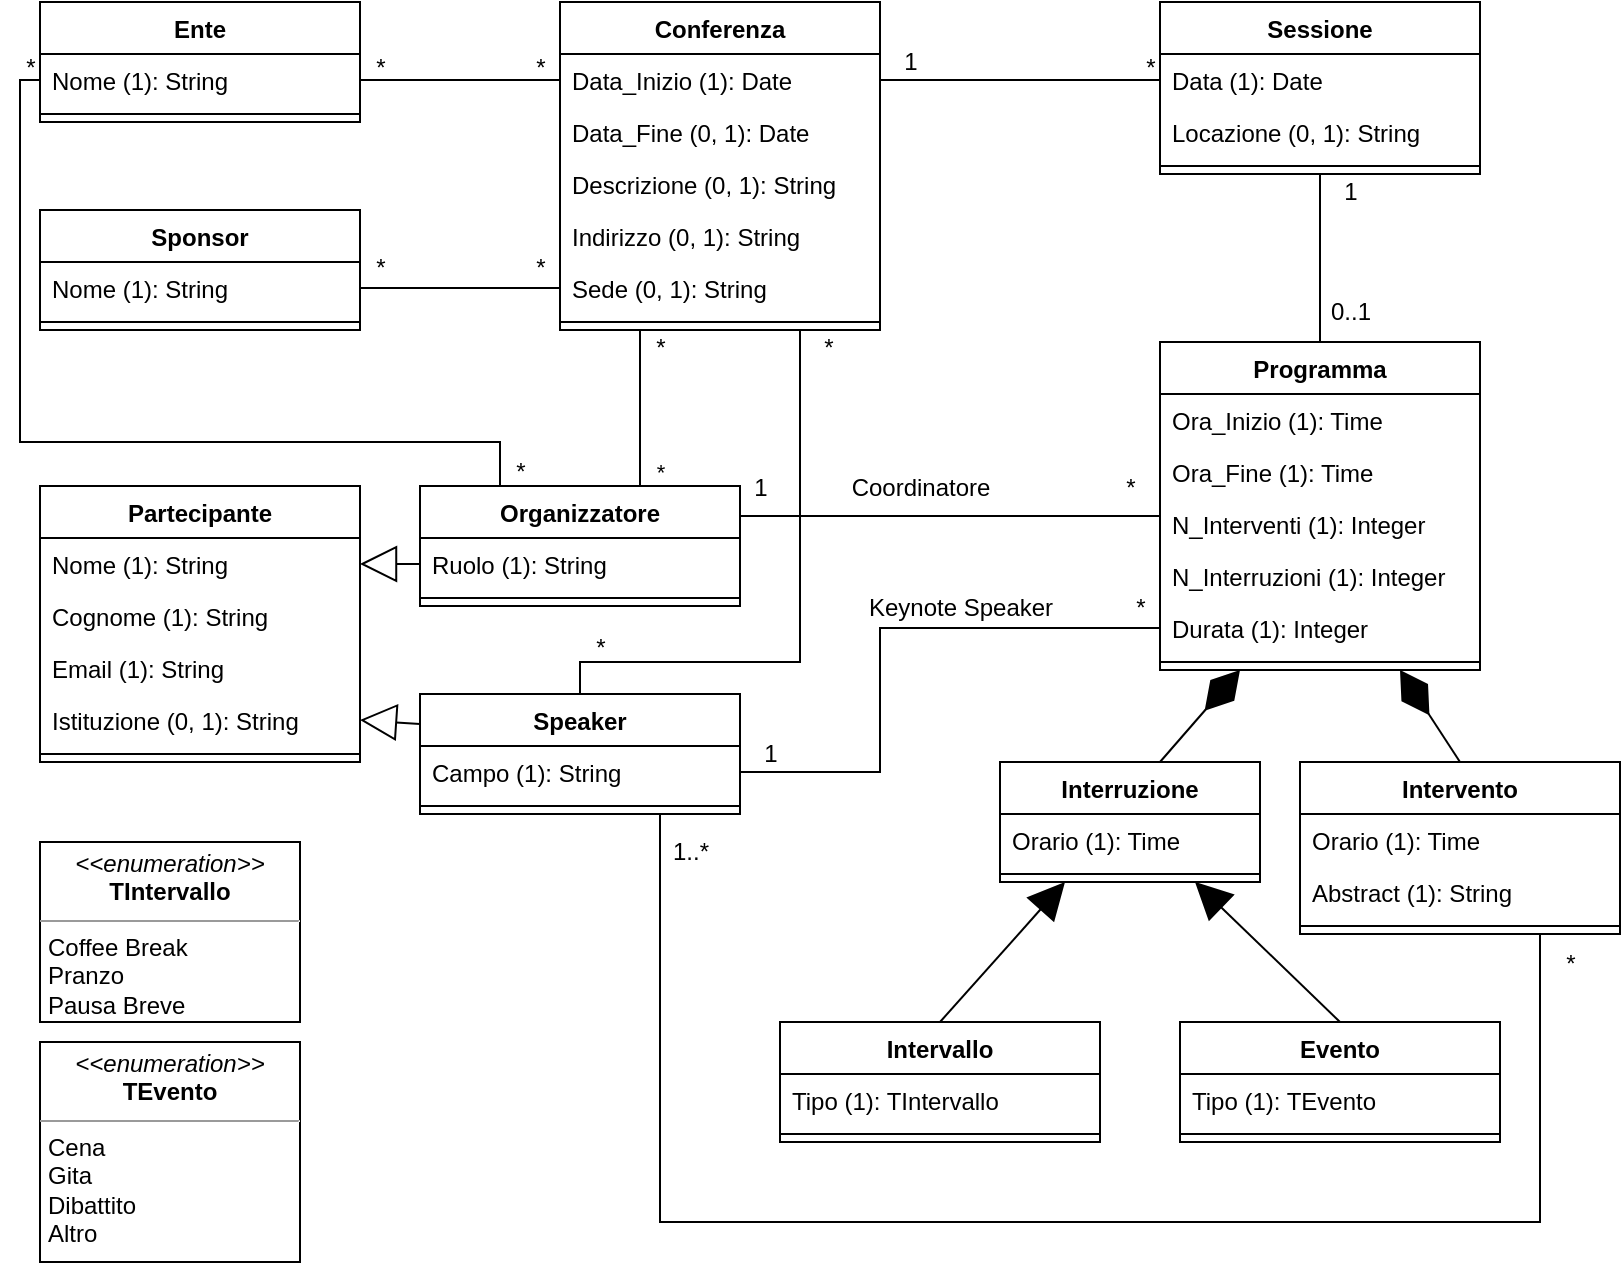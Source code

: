<mxfile version="21.6.9" type="github" pages="2">
  <diagram id="FwWFGL6Ienw_dBBi1rKg" name="DiagrammaNonRistrutturato">
    <mxGraphModel dx="954" dy="647" grid="1" gridSize="10" guides="1" tooltips="1" connect="1" arrows="1" fold="1" page="1" pageScale="1" pageWidth="827" pageHeight="1169" math="0" shadow="0">
      <root>
        <mxCell id="0" />
        <mxCell id="1" parent="0" />
        <mxCell id="oJO9mgS4GBEBwBd1L2iZ-1" value="Conferenza" style="swimlane;fontStyle=1;align=center;verticalAlign=top;childLayout=stackLayout;horizontal=1;startSize=26;horizontalStack=0;resizeParent=1;resizeParentMax=0;resizeLast=0;collapsible=1;marginBottom=0;whiteSpace=wrap;html=1;" parent="1" vertex="1">
          <mxGeometry x="280" y="30" width="160" height="164" as="geometry" />
        </mxCell>
        <mxCell id="oJO9mgS4GBEBwBd1L2iZ-2" value="Data_Inizio (1): Date" style="text;strokeColor=none;fillColor=none;align=left;verticalAlign=top;spacingLeft=4;spacingRight=4;overflow=hidden;rotatable=0;points=[[0,0.5],[1,0.5]];portConstraint=eastwest;whiteSpace=wrap;html=1;" parent="oJO9mgS4GBEBwBd1L2iZ-1" vertex="1">
          <mxGeometry y="26" width="160" height="26" as="geometry" />
        </mxCell>
        <mxCell id="4Cob139E-uNztfYrGg3N-3" value="Data_Fine (0, 1): Date" style="text;strokeColor=none;fillColor=none;align=left;verticalAlign=top;spacingLeft=4;spacingRight=4;overflow=hidden;rotatable=0;points=[[0,0.5],[1,0.5]];portConstraint=eastwest;whiteSpace=wrap;html=1;" parent="oJO9mgS4GBEBwBd1L2iZ-1" vertex="1">
          <mxGeometry y="52" width="160" height="26" as="geometry" />
        </mxCell>
        <mxCell id="3sGSlcUWeCOhglb90pko-1" value="Descrizione (0, 1): String" style="text;strokeColor=none;fillColor=none;align=left;verticalAlign=top;spacingLeft=4;spacingRight=4;overflow=hidden;rotatable=0;points=[[0,0.5],[1,0.5]];portConstraint=eastwest;whiteSpace=wrap;html=1;" parent="oJO9mgS4GBEBwBd1L2iZ-1" vertex="1">
          <mxGeometry y="78" width="160" height="26" as="geometry" />
        </mxCell>
        <mxCell id="lw_fMMO2Gp90XJGf12gZ-3" value="Indirizzo (0, 1): String" style="text;strokeColor=none;fillColor=none;align=left;verticalAlign=top;spacingLeft=4;spacingRight=4;overflow=hidden;rotatable=0;points=[[0,0.5],[1,0.5]];portConstraint=eastwest;whiteSpace=wrap;html=1;" parent="oJO9mgS4GBEBwBd1L2iZ-1" vertex="1">
          <mxGeometry y="104" width="160" height="26" as="geometry" />
        </mxCell>
        <mxCell id="lw_fMMO2Gp90XJGf12gZ-4" value="Sede (0, 1): String" style="text;strokeColor=none;fillColor=none;align=left;verticalAlign=top;spacingLeft=4;spacingRight=4;overflow=hidden;rotatable=0;points=[[0,0.5],[1,0.5]];portConstraint=eastwest;whiteSpace=wrap;html=1;" parent="oJO9mgS4GBEBwBd1L2iZ-1" vertex="1">
          <mxGeometry y="130" width="160" height="26" as="geometry" />
        </mxCell>
        <mxCell id="oJO9mgS4GBEBwBd1L2iZ-3" value="" style="line;strokeWidth=1;fillColor=none;align=left;verticalAlign=middle;spacingTop=-1;spacingLeft=3;spacingRight=3;rotatable=0;labelPosition=right;points=[];portConstraint=eastwest;strokeColor=inherit;" parent="oJO9mgS4GBEBwBd1L2iZ-1" vertex="1">
          <mxGeometry y="156" width="160" height="8" as="geometry" />
        </mxCell>
        <mxCell id="y4biNiwPuBTQRNK7NWid-2" value="Ente" style="swimlane;fontStyle=1;align=center;verticalAlign=top;childLayout=stackLayout;horizontal=1;startSize=26;horizontalStack=0;resizeParent=1;resizeParentMax=0;resizeLast=0;collapsible=1;marginBottom=0;whiteSpace=wrap;html=1;" parent="1" vertex="1">
          <mxGeometry x="20" y="30" width="160" height="60" as="geometry" />
        </mxCell>
        <mxCell id="y4biNiwPuBTQRNK7NWid-3" value="Nome (1): String" style="text;strokeColor=none;fillColor=none;align=left;verticalAlign=top;spacingLeft=4;spacingRight=4;overflow=hidden;rotatable=0;points=[[0,0.5],[1,0.5]];portConstraint=eastwest;whiteSpace=wrap;html=1;" parent="y4biNiwPuBTQRNK7NWid-2" vertex="1">
          <mxGeometry y="26" width="160" height="26" as="geometry" />
        </mxCell>
        <mxCell id="y4biNiwPuBTQRNK7NWid-4" value="" style="line;strokeWidth=1;fillColor=none;align=left;verticalAlign=middle;spacingTop=-1;spacingLeft=3;spacingRight=3;rotatable=0;labelPosition=right;points=[];portConstraint=eastwest;strokeColor=inherit;" parent="y4biNiwPuBTQRNK7NWid-2" vertex="1">
          <mxGeometry y="52" width="160" height="8" as="geometry" />
        </mxCell>
        <mxCell id="GTqBnJkxkD_EGU-A3Rpv-1" value="Sponsor" style="swimlane;fontStyle=1;align=center;verticalAlign=top;childLayout=stackLayout;horizontal=1;startSize=26;horizontalStack=0;resizeParent=1;resizeParentMax=0;resizeLast=0;collapsible=1;marginBottom=0;whiteSpace=wrap;html=1;" parent="1" vertex="1">
          <mxGeometry x="20" y="134" width="160" height="60" as="geometry" />
        </mxCell>
        <mxCell id="GTqBnJkxkD_EGU-A3Rpv-2" value="Nome (1): String" style="text;strokeColor=none;fillColor=none;align=left;verticalAlign=top;spacingLeft=4;spacingRight=4;overflow=hidden;rotatable=0;points=[[0,0.5],[1,0.5]];portConstraint=eastwest;whiteSpace=wrap;html=1;" parent="GTqBnJkxkD_EGU-A3Rpv-1" vertex="1">
          <mxGeometry y="26" width="160" height="26" as="geometry" />
        </mxCell>
        <mxCell id="GTqBnJkxkD_EGU-A3Rpv-3" value="" style="line;strokeWidth=1;fillColor=none;align=left;verticalAlign=middle;spacingTop=-1;spacingLeft=3;spacingRight=3;rotatable=0;labelPosition=right;points=[];portConstraint=eastwest;strokeColor=inherit;" parent="GTqBnJkxkD_EGU-A3Rpv-1" vertex="1">
          <mxGeometry y="52" width="160" height="8" as="geometry" />
        </mxCell>
        <mxCell id="X-gF5_BGR0sIvnGyApQu-1" value="Partecipante" style="swimlane;fontStyle=1;align=center;verticalAlign=top;childLayout=stackLayout;horizontal=1;startSize=26;horizontalStack=0;resizeParent=1;resizeParentMax=0;resizeLast=0;collapsible=1;marginBottom=0;whiteSpace=wrap;html=1;" parent="1" vertex="1">
          <mxGeometry x="20" y="272" width="160" height="138" as="geometry" />
        </mxCell>
        <mxCell id="gUyXkhU8vygfRIVv7PBd-2" value="Nome (1): String" style="text;strokeColor=none;fillColor=none;align=left;verticalAlign=top;spacingLeft=4;spacingRight=4;overflow=hidden;rotatable=0;points=[[0,0.5],[1,0.5]];portConstraint=eastwest;whiteSpace=wrap;html=1;" parent="X-gF5_BGR0sIvnGyApQu-1" vertex="1">
          <mxGeometry y="26" width="160" height="26" as="geometry" />
        </mxCell>
        <mxCell id="gUyXkhU8vygfRIVv7PBd-3" value="Cognome (1): String" style="text;strokeColor=none;fillColor=none;align=left;verticalAlign=top;spacingLeft=4;spacingRight=4;overflow=hidden;rotatable=0;points=[[0,0.5],[1,0.5]];portConstraint=eastwest;whiteSpace=wrap;html=1;" parent="X-gF5_BGR0sIvnGyApQu-1" vertex="1">
          <mxGeometry y="52" width="160" height="26" as="geometry" />
        </mxCell>
        <mxCell id="gUyXkhU8vygfRIVv7PBd-4" value="Email (1): String" style="text;strokeColor=none;fillColor=none;align=left;verticalAlign=top;spacingLeft=4;spacingRight=4;overflow=hidden;rotatable=0;points=[[0,0.5],[1,0.5]];portConstraint=eastwest;whiteSpace=wrap;html=1;" parent="X-gF5_BGR0sIvnGyApQu-1" vertex="1">
          <mxGeometry y="78" width="160" height="26" as="geometry" />
        </mxCell>
        <mxCell id="gUyXkhU8vygfRIVv7PBd-5" value="Istituzione (0, 1): String" style="text;strokeColor=none;fillColor=none;align=left;verticalAlign=top;spacingLeft=4;spacingRight=4;overflow=hidden;rotatable=0;points=[[0,0.5],[1,0.5]];portConstraint=eastwest;whiteSpace=wrap;html=1;" parent="X-gF5_BGR0sIvnGyApQu-1" vertex="1">
          <mxGeometry y="104" width="160" height="26" as="geometry" />
        </mxCell>
        <mxCell id="X-gF5_BGR0sIvnGyApQu-3" value="" style="line;strokeWidth=1;fillColor=none;align=left;verticalAlign=middle;spacingTop=-1;spacingLeft=3;spacingRight=3;rotatable=0;labelPosition=right;points=[];portConstraint=eastwest;strokeColor=inherit;" parent="X-gF5_BGR0sIvnGyApQu-1" vertex="1">
          <mxGeometry y="130" width="160" height="8" as="geometry" />
        </mxCell>
        <mxCell id="47dgIPTu-ew1ol9CjEnJ-11" style="edgeStyle=orthogonalEdgeStyle;rounded=0;orthogonalLoop=1;jettySize=auto;html=1;exitX=0.75;exitY=1;exitDx=0;exitDy=0;entryX=0.75;entryY=1;entryDx=0;entryDy=0;endArrow=none;endFill=0;" parent="1" source="X-gF5_BGR0sIvnGyApQu-5" target="y0xlspCQQHpmOB5wuFtn-1" edge="1">
          <mxGeometry relative="1" as="geometry">
            <Array as="points">
              <mxPoint x="330" y="640" />
              <mxPoint x="770" y="640" />
            </Array>
          </mxGeometry>
        </mxCell>
        <mxCell id="X-gF5_BGR0sIvnGyApQu-5" value="Speaker" style="swimlane;fontStyle=1;align=center;verticalAlign=top;childLayout=stackLayout;horizontal=1;startSize=26;horizontalStack=0;resizeParent=1;resizeParentMax=0;resizeLast=0;collapsible=1;marginBottom=0;whiteSpace=wrap;html=1;" parent="1" vertex="1">
          <mxGeometry x="210" y="376" width="160" height="60" as="geometry" />
        </mxCell>
        <mxCell id="X-gF5_BGR0sIvnGyApQu-6" value="Campo (1): String" style="text;strokeColor=none;fillColor=none;align=left;verticalAlign=top;spacingLeft=4;spacingRight=4;overflow=hidden;rotatable=0;points=[[0,0.5],[1,0.5]];portConstraint=eastwest;whiteSpace=wrap;html=1;" parent="X-gF5_BGR0sIvnGyApQu-5" vertex="1">
          <mxGeometry y="26" width="160" height="26" as="geometry" />
        </mxCell>
        <mxCell id="X-gF5_BGR0sIvnGyApQu-7" value="" style="line;strokeWidth=1;fillColor=none;align=left;verticalAlign=middle;spacingTop=-1;spacingLeft=3;spacingRight=3;rotatable=0;labelPosition=right;points=[];portConstraint=eastwest;strokeColor=inherit;" parent="X-gF5_BGR0sIvnGyApQu-5" vertex="1">
          <mxGeometry y="52" width="160" height="8" as="geometry" />
        </mxCell>
        <mxCell id="47dgIPTu-ew1ol9CjEnJ-5" style="edgeStyle=orthogonalEdgeStyle;rounded=0;orthogonalLoop=1;jettySize=auto;html=1;exitX=0.75;exitY=0;exitDx=0;exitDy=0;entryX=0.25;entryY=1;entryDx=0;entryDy=0;endArrow=none;endFill=0;" parent="1" source="QXNYm1ko-wqwaMc6-Kob-1" target="oJO9mgS4GBEBwBd1L2iZ-1" edge="1">
          <mxGeometry relative="1" as="geometry">
            <Array as="points">
              <mxPoint x="320" y="272" />
            </Array>
          </mxGeometry>
        </mxCell>
        <mxCell id="47dgIPTu-ew1ol9CjEnJ-7" value="*" style="edgeLabel;html=1;align=center;verticalAlign=middle;resizable=0;points=[];" parent="47dgIPTu-ew1ol9CjEnJ-5" vertex="1" connectable="0">
          <mxGeometry x="-0.614" y="-5" relative="1" as="geometry">
            <mxPoint x="5" as="offset" />
          </mxGeometry>
        </mxCell>
        <mxCell id="QXNYm1ko-wqwaMc6-Kob-1" value="Organizzatore" style="swimlane;fontStyle=1;align=center;verticalAlign=top;childLayout=stackLayout;horizontal=1;startSize=26;horizontalStack=0;resizeParent=1;resizeParentMax=0;resizeLast=0;collapsible=1;marginBottom=0;whiteSpace=wrap;html=1;" parent="1" vertex="1">
          <mxGeometry x="210" y="272" width="160" height="60" as="geometry" />
        </mxCell>
        <mxCell id="QXNYm1ko-wqwaMc6-Kob-2" value="Ruolo (1): String" style="text;strokeColor=none;fillColor=none;align=left;verticalAlign=top;spacingLeft=4;spacingRight=4;overflow=hidden;rotatable=0;points=[[0,0.5],[1,0.5]];portConstraint=eastwest;whiteSpace=wrap;html=1;" parent="QXNYm1ko-wqwaMc6-Kob-1" vertex="1">
          <mxGeometry y="26" width="160" height="26" as="geometry" />
        </mxCell>
        <mxCell id="QXNYm1ko-wqwaMc6-Kob-3" value="" style="line;strokeWidth=1;fillColor=none;align=left;verticalAlign=middle;spacingTop=-1;spacingLeft=3;spacingRight=3;rotatable=0;labelPosition=right;points=[];portConstraint=eastwest;strokeColor=inherit;" parent="QXNYm1ko-wqwaMc6-Kob-1" vertex="1">
          <mxGeometry y="52" width="160" height="8" as="geometry" />
        </mxCell>
        <mxCell id="mF4bY1sWfgURFzEjNmkb-12" style="edgeStyle=orthogonalEdgeStyle;rounded=0;orthogonalLoop=1;jettySize=auto;html=1;exitX=0.5;exitY=1;exitDx=0;exitDy=0;entryX=0.5;entryY=0;entryDx=0;entryDy=0;endArrow=none;endFill=0;" parent="1" source="DlsymQLGfdOQ7e8vxglV-1" target="8Wj0CI97r571MUySXPcT-3" edge="1">
          <mxGeometry relative="1" as="geometry" />
        </mxCell>
        <mxCell id="DlsymQLGfdOQ7e8vxglV-1" value="Sessione" style="swimlane;fontStyle=1;align=center;verticalAlign=top;childLayout=stackLayout;horizontal=1;startSize=26;horizontalStack=0;resizeParent=1;resizeParentMax=0;resizeLast=0;collapsible=1;marginBottom=0;whiteSpace=wrap;html=1;" parent="1" vertex="1">
          <mxGeometry x="580" y="30" width="160" height="86" as="geometry" />
        </mxCell>
        <mxCell id="DlsymQLGfdOQ7e8vxglV-2" value="Data (1): Date" style="text;strokeColor=none;fillColor=none;align=left;verticalAlign=top;spacingLeft=4;spacingRight=4;overflow=hidden;rotatable=0;points=[[0,0.5],[1,0.5]];portConstraint=eastwest;whiteSpace=wrap;html=1;" parent="DlsymQLGfdOQ7e8vxglV-1" vertex="1">
          <mxGeometry y="26" width="160" height="26" as="geometry" />
        </mxCell>
        <mxCell id="lw_fMMO2Gp90XJGf12gZ-5" value="Locazione (0, 1): String" style="text;strokeColor=none;fillColor=none;align=left;verticalAlign=top;spacingLeft=4;spacingRight=4;overflow=hidden;rotatable=0;points=[[0,0.5],[1,0.5]];portConstraint=eastwest;whiteSpace=wrap;html=1;" parent="DlsymQLGfdOQ7e8vxglV-1" vertex="1">
          <mxGeometry y="52" width="160" height="26" as="geometry" />
        </mxCell>
        <mxCell id="DlsymQLGfdOQ7e8vxglV-3" value="" style="line;strokeWidth=1;fillColor=none;align=left;verticalAlign=middle;spacingTop=-1;spacingLeft=3;spacingRight=3;rotatable=0;labelPosition=right;points=[];portConstraint=eastwest;strokeColor=inherit;" parent="DlsymQLGfdOQ7e8vxglV-1" vertex="1">
          <mxGeometry y="78" width="160" height="8" as="geometry" />
        </mxCell>
        <mxCell id="8Wj0CI97r571MUySXPcT-3" value="Programma" style="swimlane;fontStyle=1;align=center;verticalAlign=top;childLayout=stackLayout;horizontal=1;startSize=26;horizontalStack=0;resizeParent=1;resizeParentMax=0;resizeLast=0;collapsible=1;marginBottom=0;whiteSpace=wrap;html=1;" parent="1" vertex="1">
          <mxGeometry x="580" y="200" width="160" height="164" as="geometry" />
        </mxCell>
        <mxCell id="lw_fMMO2Gp90XJGf12gZ-1" value="Ora_Inizio (1): Time" style="text;strokeColor=none;fillColor=none;align=left;verticalAlign=top;spacingLeft=4;spacingRight=4;overflow=hidden;rotatable=0;points=[[0,0.5],[1,0.5]];portConstraint=eastwest;whiteSpace=wrap;html=1;" parent="8Wj0CI97r571MUySXPcT-3" vertex="1">
          <mxGeometry y="26" width="160" height="26" as="geometry" />
        </mxCell>
        <mxCell id="lw_fMMO2Gp90XJGf12gZ-2" value="Ora_Fine (1): Time" style="text;strokeColor=none;fillColor=none;align=left;verticalAlign=top;spacingLeft=4;spacingRight=4;overflow=hidden;rotatable=0;points=[[0,0.5],[1,0.5]];portConstraint=eastwest;whiteSpace=wrap;html=1;" parent="8Wj0CI97r571MUySXPcT-3" vertex="1">
          <mxGeometry y="52" width="160" height="26" as="geometry" />
        </mxCell>
        <mxCell id="8Wj0CI97r571MUySXPcT-4" value="N_Interventi (1): Integer" style="text;strokeColor=none;fillColor=none;align=left;verticalAlign=top;spacingLeft=4;spacingRight=4;overflow=hidden;rotatable=0;points=[[0,0.5],[1,0.5]];portConstraint=eastwest;whiteSpace=wrap;html=1;" parent="8Wj0CI97r571MUySXPcT-3" vertex="1">
          <mxGeometry y="78" width="160" height="26" as="geometry" />
        </mxCell>
        <mxCell id="8Wj0CI97r571MUySXPcT-7" value="N_Interruzioni (1): Integer" style="text;strokeColor=none;fillColor=none;align=left;verticalAlign=top;spacingLeft=4;spacingRight=4;overflow=hidden;rotatable=0;points=[[0,0.5],[1,0.5]];portConstraint=eastwest;whiteSpace=wrap;html=1;" parent="8Wj0CI97r571MUySXPcT-3" vertex="1">
          <mxGeometry y="104" width="160" height="26" as="geometry" />
        </mxCell>
        <mxCell id="8Wj0CI97r571MUySXPcT-8" value="Durata (1): Integer" style="text;strokeColor=none;fillColor=none;align=left;verticalAlign=top;spacingLeft=4;spacingRight=4;overflow=hidden;rotatable=0;points=[[0,0.5],[1,0.5]];portConstraint=eastwest;whiteSpace=wrap;html=1;" parent="8Wj0CI97r571MUySXPcT-3" vertex="1">
          <mxGeometry y="130" width="160" height="26" as="geometry" />
        </mxCell>
        <mxCell id="8Wj0CI97r571MUySXPcT-5" value="" style="line;strokeWidth=1;fillColor=none;align=left;verticalAlign=middle;spacingTop=-1;spacingLeft=3;spacingRight=3;rotatable=0;labelPosition=right;points=[];portConstraint=eastwest;strokeColor=inherit;" parent="8Wj0CI97r571MUySXPcT-3" vertex="1">
          <mxGeometry y="156" width="160" height="8" as="geometry" />
        </mxCell>
        <mxCell id="6Uo3fDO6elYWMT6oyX8E-1" value="Interruzione" style="swimlane;fontStyle=1;align=center;verticalAlign=top;childLayout=stackLayout;horizontal=1;startSize=26;horizontalStack=0;resizeParent=1;resizeParentMax=0;resizeLast=0;collapsible=1;marginBottom=0;whiteSpace=wrap;html=1;" parent="1" vertex="1">
          <mxGeometry x="500" y="410" width="130" height="60" as="geometry" />
        </mxCell>
        <mxCell id="mF4bY1sWfgURFzEjNmkb-17" value="" style="endArrow=diamondThin;endFill=1;endSize=24;html=1;rounded=0;entryX=0.25;entryY=1;entryDx=0;entryDy=0;" parent="6Uo3fDO6elYWMT6oyX8E-1" target="8Wj0CI97r571MUySXPcT-3" edge="1">
          <mxGeometry width="160" relative="1" as="geometry">
            <mxPoint x="80" as="sourcePoint" />
            <mxPoint x="240" as="targetPoint" />
          </mxGeometry>
        </mxCell>
        <mxCell id="6Uo3fDO6elYWMT6oyX8E-2" value="Orario (1): Time" style="text;strokeColor=none;fillColor=none;align=left;verticalAlign=top;spacingLeft=4;spacingRight=4;overflow=hidden;rotatable=0;points=[[0,0.5],[1,0.5]];portConstraint=eastwest;whiteSpace=wrap;html=1;" parent="6Uo3fDO6elYWMT6oyX8E-1" vertex="1">
          <mxGeometry y="26" width="130" height="26" as="geometry" />
        </mxCell>
        <mxCell id="6Uo3fDO6elYWMT6oyX8E-3" value="" style="line;strokeWidth=1;fillColor=none;align=left;verticalAlign=middle;spacingTop=-1;spacingLeft=3;spacingRight=3;rotatable=0;labelPosition=right;points=[];portConstraint=eastwest;strokeColor=inherit;" parent="6Uo3fDO6elYWMT6oyX8E-1" vertex="1">
          <mxGeometry y="52" width="130" height="8" as="geometry" />
        </mxCell>
        <mxCell id="EhBswnSEjRpYondB1UUf-1" value="Intervallo" style="swimlane;fontStyle=1;align=center;verticalAlign=top;childLayout=stackLayout;horizontal=1;startSize=26;horizontalStack=0;resizeParent=1;resizeParentMax=0;resizeLast=0;collapsible=1;marginBottom=0;whiteSpace=wrap;html=1;" parent="1" vertex="1">
          <mxGeometry x="390" y="540" width="160" height="60" as="geometry" />
        </mxCell>
        <mxCell id="EhBswnSEjRpYondB1UUf-2" value="Tipo (1): TIntervallo" style="text;strokeColor=none;fillColor=none;align=left;verticalAlign=top;spacingLeft=4;spacingRight=4;overflow=hidden;rotatable=0;points=[[0,0.5],[1,0.5]];portConstraint=eastwest;whiteSpace=wrap;html=1;" parent="EhBswnSEjRpYondB1UUf-1" vertex="1">
          <mxGeometry y="26" width="160" height="26" as="geometry" />
        </mxCell>
        <mxCell id="EhBswnSEjRpYondB1UUf-3" value="" style="line;strokeWidth=1;fillColor=none;align=left;verticalAlign=middle;spacingTop=-1;spacingLeft=3;spacingRight=3;rotatable=0;labelPosition=right;points=[];portConstraint=eastwest;strokeColor=inherit;" parent="EhBswnSEjRpYondB1UUf-1" vertex="1">
          <mxGeometry y="52" width="160" height="8" as="geometry" />
        </mxCell>
        <mxCell id="_3JzqsdG_yktE4M88viH-1" value="Evento" style="swimlane;fontStyle=1;align=center;verticalAlign=top;childLayout=stackLayout;horizontal=1;startSize=26;horizontalStack=0;resizeParent=1;resizeParentMax=0;resizeLast=0;collapsible=1;marginBottom=0;whiteSpace=wrap;html=1;" parent="1" vertex="1">
          <mxGeometry x="590" y="540" width="160" height="60" as="geometry" />
        </mxCell>
        <mxCell id="_3JzqsdG_yktE4M88viH-2" value="Tipo (1): TEvento" style="text;strokeColor=none;fillColor=none;align=left;verticalAlign=top;spacingLeft=4;spacingRight=4;overflow=hidden;rotatable=0;points=[[0,0.5],[1,0.5]];portConstraint=eastwest;whiteSpace=wrap;html=1;" parent="_3JzqsdG_yktE4M88viH-1" vertex="1">
          <mxGeometry y="26" width="160" height="26" as="geometry" />
        </mxCell>
        <mxCell id="_3JzqsdG_yktE4M88viH-3" value="" style="line;strokeWidth=1;fillColor=none;align=left;verticalAlign=middle;spacingTop=-1;spacingLeft=3;spacingRight=3;rotatable=0;labelPosition=right;points=[];portConstraint=eastwest;strokeColor=inherit;" parent="_3JzqsdG_yktE4M88viH-1" vertex="1">
          <mxGeometry y="52" width="160" height="8" as="geometry" />
        </mxCell>
        <mxCell id="y0xlspCQQHpmOB5wuFtn-1" value="Intervento" style="swimlane;fontStyle=1;align=center;verticalAlign=top;childLayout=stackLayout;horizontal=1;startSize=26;horizontalStack=0;resizeParent=1;resizeParentMax=0;resizeLast=0;collapsible=1;marginBottom=0;whiteSpace=wrap;html=1;" parent="1" vertex="1">
          <mxGeometry x="650" y="410" width="160" height="86" as="geometry" />
        </mxCell>
        <mxCell id="mF4bY1sWfgURFzEjNmkb-16" value="" style="endArrow=diamondThin;endFill=1;endSize=24;html=1;rounded=0;entryX=0.75;entryY=1;entryDx=0;entryDy=0;" parent="y0xlspCQQHpmOB5wuFtn-1" target="8Wj0CI97r571MUySXPcT-3" edge="1">
          <mxGeometry width="160" relative="1" as="geometry">
            <mxPoint x="80" as="sourcePoint" />
            <mxPoint x="240" as="targetPoint" />
          </mxGeometry>
        </mxCell>
        <mxCell id="y0xlspCQQHpmOB5wuFtn-2" value="Orario (1): Time" style="text;strokeColor=none;fillColor=none;align=left;verticalAlign=top;spacingLeft=4;spacingRight=4;overflow=hidden;rotatable=0;points=[[0,0.5],[1,0.5]];portConstraint=eastwest;whiteSpace=wrap;html=1;" parent="y0xlspCQQHpmOB5wuFtn-1" vertex="1">
          <mxGeometry y="26" width="160" height="26" as="geometry" />
        </mxCell>
        <mxCell id="mF4bY1sWfgURFzEjNmkb-1" value="Abstract (1): String" style="text;strokeColor=none;fillColor=none;align=left;verticalAlign=top;spacingLeft=4;spacingRight=4;overflow=hidden;rotatable=0;points=[[0,0.5],[1,0.5]];portConstraint=eastwest;whiteSpace=wrap;html=1;" parent="y0xlspCQQHpmOB5wuFtn-1" vertex="1">
          <mxGeometry y="52" width="160" height="26" as="geometry" />
        </mxCell>
        <mxCell id="y0xlspCQQHpmOB5wuFtn-3" value="" style="line;strokeWidth=1;fillColor=none;align=left;verticalAlign=middle;spacingTop=-1;spacingLeft=3;spacingRight=3;rotatable=0;labelPosition=right;points=[];portConstraint=eastwest;strokeColor=inherit;" parent="y0xlspCQQHpmOB5wuFtn-1" vertex="1">
          <mxGeometry y="78" width="160" height="8" as="geometry" />
        </mxCell>
        <mxCell id="mF4bY1sWfgURFzEjNmkb-2" style="edgeStyle=orthogonalEdgeStyle;rounded=0;orthogonalLoop=1;jettySize=auto;html=1;exitX=1;exitY=0.5;exitDx=0;exitDy=0;entryX=0;entryY=0.5;entryDx=0;entryDy=0;endArrow=none;endFill=0;" parent="1" source="y4biNiwPuBTQRNK7NWid-3" target="oJO9mgS4GBEBwBd1L2iZ-2" edge="1">
          <mxGeometry relative="1" as="geometry" />
        </mxCell>
        <mxCell id="mF4bY1sWfgURFzEjNmkb-3" style="edgeStyle=orthogonalEdgeStyle;rounded=0;orthogonalLoop=1;jettySize=auto;html=1;exitX=1;exitY=0.5;exitDx=0;exitDy=0;endArrow=none;endFill=0;" parent="1" source="GTqBnJkxkD_EGU-A3Rpv-2" target="lw_fMMO2Gp90XJGf12gZ-4" edge="1">
          <mxGeometry relative="1" as="geometry" />
        </mxCell>
        <mxCell id="mF4bY1sWfgURFzEjNmkb-4" value="*" style="text;html=1;align=center;verticalAlign=middle;resizable=0;points=[];autosize=1;strokeColor=none;fillColor=none;" parent="1" vertex="1">
          <mxGeometry x="175" y="48" width="30" height="30" as="geometry" />
        </mxCell>
        <mxCell id="mF4bY1sWfgURFzEjNmkb-5" value="*" style="text;html=1;align=center;verticalAlign=middle;resizable=0;points=[];autosize=1;strokeColor=none;fillColor=none;" parent="1" vertex="1">
          <mxGeometry x="255" y="48" width="30" height="30" as="geometry" />
        </mxCell>
        <mxCell id="mF4bY1sWfgURFzEjNmkb-6" value="*" style="text;html=1;align=center;verticalAlign=middle;resizable=0;points=[];autosize=1;strokeColor=none;fillColor=none;" parent="1" vertex="1">
          <mxGeometry x="175" y="148" width="30" height="30" as="geometry" />
        </mxCell>
        <mxCell id="mF4bY1sWfgURFzEjNmkb-7" value="*" style="text;html=1;align=center;verticalAlign=middle;resizable=0;points=[];autosize=1;strokeColor=none;fillColor=none;" parent="1" vertex="1">
          <mxGeometry x="255" y="148" width="30" height="30" as="geometry" />
        </mxCell>
        <mxCell id="mF4bY1sWfgURFzEjNmkb-9" style="edgeStyle=orthogonalEdgeStyle;rounded=0;orthogonalLoop=1;jettySize=auto;html=1;exitX=1;exitY=0.5;exitDx=0;exitDy=0;endArrow=none;endFill=0;" parent="1" source="oJO9mgS4GBEBwBd1L2iZ-2" target="DlsymQLGfdOQ7e8vxglV-2" edge="1">
          <mxGeometry relative="1" as="geometry" />
        </mxCell>
        <mxCell id="mF4bY1sWfgURFzEjNmkb-10" value="*" style="text;html=1;align=center;verticalAlign=middle;resizable=0;points=[];autosize=1;strokeColor=none;fillColor=none;" parent="1" vertex="1">
          <mxGeometry x="560" y="48" width="30" height="30" as="geometry" />
        </mxCell>
        <mxCell id="mF4bY1sWfgURFzEjNmkb-11" value="1" style="text;html=1;align=center;verticalAlign=middle;resizable=0;points=[];autosize=1;strokeColor=none;fillColor=none;" parent="1" vertex="1">
          <mxGeometry x="440" y="45" width="30" height="30" as="geometry" />
        </mxCell>
        <mxCell id="mF4bY1sWfgURFzEjNmkb-13" value="1" style="text;html=1;align=center;verticalAlign=middle;resizable=0;points=[];autosize=1;strokeColor=none;fillColor=none;" parent="1" vertex="1">
          <mxGeometry x="660" y="110" width="30" height="30" as="geometry" />
        </mxCell>
        <mxCell id="mF4bY1sWfgURFzEjNmkb-14" value="0..1" style="text;html=1;align=center;verticalAlign=middle;resizable=0;points=[];autosize=1;strokeColor=none;fillColor=none;" parent="1" vertex="1">
          <mxGeometry x="655" y="170" width="40" height="30" as="geometry" />
        </mxCell>
        <mxCell id="mF4bY1sWfgURFzEjNmkb-20" value="" style="endArrow=block;endSize=16;endFill=1;html=1;rounded=0;entryX=0.25;entryY=1;entryDx=0;entryDy=0;exitX=0.5;exitY=0;exitDx=0;exitDy=0;" parent="1" source="EhBswnSEjRpYondB1UUf-1" target="6Uo3fDO6elYWMT6oyX8E-1" edge="1">
          <mxGeometry width="160" relative="1" as="geometry">
            <mxPoint x="540" y="560" as="sourcePoint" />
            <mxPoint x="520" y="440" as="targetPoint" />
          </mxGeometry>
        </mxCell>
        <mxCell id="mF4bY1sWfgURFzEjNmkb-21" value="" style="endArrow=block;endSize=16;endFill=1;html=1;rounded=0;entryX=0.75;entryY=1;entryDx=0;entryDy=0;exitX=0.5;exitY=0;exitDx=0;exitDy=0;" parent="1" source="_3JzqsdG_yktE4M88viH-1" target="6Uo3fDO6elYWMT6oyX8E-1" edge="1">
          <mxGeometry width="160" relative="1" as="geometry">
            <mxPoint x="660" y="540" as="sourcePoint" />
            <mxPoint x="820" y="540" as="targetPoint" />
          </mxGeometry>
        </mxCell>
        <mxCell id="47dgIPTu-ew1ol9CjEnJ-1" value="" style="endArrow=block;endSize=16;endFill=0;html=1;rounded=0;entryX=1;entryY=0.5;entryDx=0;entryDy=0;exitX=0;exitY=0.5;exitDx=0;exitDy=0;" parent="1" source="QXNYm1ko-wqwaMc6-Kob-2" target="gUyXkhU8vygfRIVv7PBd-2" edge="1">
          <mxGeometry width="160" relative="1" as="geometry">
            <mxPoint x="230" y="300" as="sourcePoint" />
            <mxPoint x="390" y="300" as="targetPoint" />
          </mxGeometry>
        </mxCell>
        <mxCell id="47dgIPTu-ew1ol9CjEnJ-2" value="" style="endArrow=block;endSize=16;endFill=0;html=1;rounded=0;entryX=1;entryY=0.5;entryDx=0;entryDy=0;exitX=0;exitY=0.25;exitDx=0;exitDy=0;" parent="1" source="X-gF5_BGR0sIvnGyApQu-5" target="gUyXkhU8vygfRIVv7PBd-5" edge="1">
          <mxGeometry width="160" relative="1" as="geometry">
            <mxPoint x="220" y="390" as="sourcePoint" />
            <mxPoint x="380" y="390" as="targetPoint" />
          </mxGeometry>
        </mxCell>
        <mxCell id="47dgIPTu-ew1ol9CjEnJ-4" style="edgeStyle=orthogonalEdgeStyle;rounded=0;orthogonalLoop=1;jettySize=auto;html=1;exitX=0.5;exitY=0;exitDx=0;exitDy=0;endArrow=none;endFill=0;entryX=0.75;entryY=1;entryDx=0;entryDy=0;" parent="1" source="X-gF5_BGR0sIvnGyApQu-5" target="oJO9mgS4GBEBwBd1L2iZ-1" edge="1">
          <mxGeometry relative="1" as="geometry">
            <mxPoint x="426" y="200" as="targetPoint" />
            <Array as="points">
              <mxPoint x="290" y="360" />
              <mxPoint x="400" y="360" />
            </Array>
          </mxGeometry>
        </mxCell>
        <mxCell id="47dgIPTu-ew1ol9CjEnJ-6" value="*" style="text;html=1;align=center;verticalAlign=middle;resizable=0;points=[];autosize=1;strokeColor=none;fillColor=none;" parent="1" vertex="1">
          <mxGeometry x="315" y="188" width="30" height="30" as="geometry" />
        </mxCell>
        <mxCell id="47dgIPTu-ew1ol9CjEnJ-9" value="*" style="text;html=1;align=center;verticalAlign=middle;resizable=0;points=[];autosize=1;strokeColor=none;fillColor=none;" parent="1" vertex="1">
          <mxGeometry x="285" y="338" width="30" height="30" as="geometry" />
        </mxCell>
        <mxCell id="47dgIPTu-ew1ol9CjEnJ-10" value="*" style="text;html=1;align=center;verticalAlign=middle;resizable=0;points=[];autosize=1;strokeColor=none;fillColor=none;" parent="1" vertex="1">
          <mxGeometry x="399" y="188" width="30" height="30" as="geometry" />
        </mxCell>
        <mxCell id="47dgIPTu-ew1ol9CjEnJ-12" value="1..*" style="text;html=1;align=center;verticalAlign=middle;resizable=0;points=[];autosize=1;strokeColor=none;fillColor=none;" parent="1" vertex="1">
          <mxGeometry x="325" y="440" width="40" height="30" as="geometry" />
        </mxCell>
        <mxCell id="47dgIPTu-ew1ol9CjEnJ-13" value="*" style="text;html=1;align=center;verticalAlign=middle;resizable=0;points=[];autosize=1;strokeColor=none;fillColor=none;" parent="1" vertex="1">
          <mxGeometry x="770" y="496" width="30" height="30" as="geometry" />
        </mxCell>
        <mxCell id="JDAQbLVvB7BvZis6ZBme-1" style="edgeStyle=orthogonalEdgeStyle;rounded=0;orthogonalLoop=1;jettySize=auto;html=1;exitX=0;exitY=0.5;exitDx=0;exitDy=0;entryX=1;entryY=0.5;entryDx=0;entryDy=0;endArrow=none;endFill=0;" parent="1" source="8Wj0CI97r571MUySXPcT-8" target="X-gF5_BGR0sIvnGyApQu-6" edge="1">
          <mxGeometry relative="1" as="geometry">
            <Array as="points">
              <mxPoint x="440" y="343" />
              <mxPoint x="440" y="415" />
            </Array>
          </mxGeometry>
        </mxCell>
        <mxCell id="JDAQbLVvB7BvZis6ZBme-2" style="edgeStyle=orthogonalEdgeStyle;rounded=0;orthogonalLoop=1;jettySize=auto;html=1;exitX=0;exitY=0.5;exitDx=0;exitDy=0;entryX=1;entryY=0.25;entryDx=0;entryDy=0;endArrow=none;endFill=0;" parent="1" source="8Wj0CI97r571MUySXPcT-4" target="QXNYm1ko-wqwaMc6-Kob-1" edge="1">
          <mxGeometry relative="1" as="geometry">
            <Array as="points">
              <mxPoint x="580" y="287" />
            </Array>
          </mxGeometry>
        </mxCell>
        <mxCell id="JDAQbLVvB7BvZis6ZBme-3" value="*" style="text;html=1;align=center;verticalAlign=middle;resizable=0;points=[];autosize=1;strokeColor=none;fillColor=none;" parent="1" vertex="1">
          <mxGeometry x="555" y="318" width="30" height="30" as="geometry" />
        </mxCell>
        <mxCell id="JDAQbLVvB7BvZis6ZBme-4" value="1" style="text;html=1;align=center;verticalAlign=middle;resizable=0;points=[];autosize=1;strokeColor=none;fillColor=none;" parent="1" vertex="1">
          <mxGeometry x="370" y="391" width="30" height="30" as="geometry" />
        </mxCell>
        <mxCell id="JDAQbLVvB7BvZis6ZBme-6" value="Keynote Speaker" style="text;html=1;align=center;verticalAlign=middle;resizable=0;points=[];autosize=1;strokeColor=none;fillColor=none;" parent="1" vertex="1">
          <mxGeometry x="420" y="318" width="120" height="30" as="geometry" />
        </mxCell>
        <mxCell id="JDAQbLVvB7BvZis6ZBme-8" value="Coordinatore" style="text;html=1;align=center;verticalAlign=middle;resizable=0;points=[];autosize=1;strokeColor=none;fillColor=none;" parent="1" vertex="1">
          <mxGeometry x="415" y="258" width="90" height="30" as="geometry" />
        </mxCell>
        <mxCell id="JDAQbLVvB7BvZis6ZBme-9" value="1" style="text;html=1;align=center;verticalAlign=middle;resizable=0;points=[];autosize=1;strokeColor=none;fillColor=none;" parent="1" vertex="1">
          <mxGeometry x="365" y="258" width="30" height="30" as="geometry" />
        </mxCell>
        <mxCell id="JDAQbLVvB7BvZis6ZBme-10" value="*" style="text;html=1;align=center;verticalAlign=middle;resizable=0;points=[];autosize=1;strokeColor=none;fillColor=none;" parent="1" vertex="1">
          <mxGeometry x="550" y="258" width="30" height="30" as="geometry" />
        </mxCell>
        <mxCell id="JDAQbLVvB7BvZis6ZBme-15" style="edgeStyle=orthogonalEdgeStyle;rounded=0;orthogonalLoop=1;jettySize=auto;html=1;exitX=0;exitY=0.5;exitDx=0;exitDy=0;entryX=0.25;entryY=0;entryDx=0;entryDy=0;endArrow=none;endFill=0;" parent="1" source="y4biNiwPuBTQRNK7NWid-3" target="QXNYm1ko-wqwaMc6-Kob-1" edge="1">
          <mxGeometry relative="1" as="geometry">
            <Array as="points">
              <mxPoint x="10" y="69" />
              <mxPoint x="10" y="250" />
              <mxPoint x="250" y="250" />
            </Array>
          </mxGeometry>
        </mxCell>
        <mxCell id="JDAQbLVvB7BvZis6ZBme-16" value="*" style="text;html=1;align=center;verticalAlign=middle;resizable=0;points=[];autosize=1;strokeColor=none;fillColor=none;" parent="1" vertex="1">
          <mxGeometry y="48" width="30" height="30" as="geometry" />
        </mxCell>
        <mxCell id="JDAQbLVvB7BvZis6ZBme-17" value="*" style="text;html=1;align=center;verticalAlign=middle;resizable=0;points=[];autosize=1;strokeColor=none;fillColor=none;" parent="1" vertex="1">
          <mxGeometry x="245" y="250" width="30" height="30" as="geometry" />
        </mxCell>
        <mxCell id="LMCoSSjzBL2YIefRBphP-2" value="&lt;p style=&quot;margin:0px;margin-top:4px;text-align:center;&quot;&gt;&lt;i&gt;&amp;lt;&amp;lt;enumeration&amp;gt;&amp;gt;&lt;/i&gt;&lt;br&gt;&lt;b&gt;TIntervallo&lt;/b&gt;&lt;br&gt;&lt;/p&gt;&lt;hr size=&quot;1&quot;&gt;&lt;p style=&quot;margin:0px;margin-left:4px;&quot;&gt;Coffee Break&lt;/p&gt;&lt;p style=&quot;margin:0px;margin-left:4px;&quot;&gt;Pranzo&lt;/p&gt;&lt;p style=&quot;margin:0px;margin-left:4px;&quot;&gt;Pausa Breve&lt;/p&gt;" style="verticalAlign=top;align=left;overflow=fill;fontSize=12;fontFamily=Helvetica;html=1;whiteSpace=wrap;" vertex="1" parent="1">
          <mxGeometry x="20" y="450" width="130" height="90" as="geometry" />
        </mxCell>
        <mxCell id="LMCoSSjzBL2YIefRBphP-3" value="&lt;p style=&quot;margin:0px;margin-top:4px;text-align:center;&quot;&gt;&lt;i&gt;&amp;lt;&amp;lt;enumeration&amp;gt;&amp;gt;&lt;/i&gt;&lt;br&gt;&lt;b&gt;TEvento&lt;/b&gt;&lt;br&gt;&lt;/p&gt;&lt;hr size=&quot;1&quot;&gt;&lt;p style=&quot;margin:0px;margin-left:4px;&quot;&gt;Cena&lt;/p&gt;&lt;p style=&quot;margin:0px;margin-left:4px;&quot;&gt;Gita&lt;/p&gt;&lt;p style=&quot;margin:0px;margin-left:4px;&quot;&gt;Dibattito&lt;/p&gt;&lt;p style=&quot;margin:0px;margin-left:4px;&quot;&gt;Altro&lt;/p&gt;" style="verticalAlign=top;align=left;overflow=fill;fontSize=12;fontFamily=Helvetica;html=1;whiteSpace=wrap;" vertex="1" parent="1">
          <mxGeometry x="20" y="550" width="130" height="110" as="geometry" />
        </mxCell>
      </root>
    </mxGraphModel>
  </diagram>
  <diagram name="DiagrammaRistrutturato" id="RuXH4XArH_fiIz0kte8b">
    <mxGraphModel dx="954" dy="647" grid="1" gridSize="10" guides="1" tooltips="1" connect="1" arrows="1" fold="1" page="1" pageScale="1" pageWidth="827" pageHeight="1169" math="0" shadow="0">
      <root>
        <mxCell id="Tz5j5QaJ7BpJqJ-RXC3K-0" />
        <mxCell id="Tz5j5QaJ7BpJqJ-RXC3K-1" parent="Tz5j5QaJ7BpJqJ-RXC3K-0" />
        <mxCell id="Tz5j5QaJ7BpJqJ-RXC3K-2" value="Conferenza" style="swimlane;fontStyle=1;align=center;verticalAlign=top;childLayout=stackLayout;horizontal=1;startSize=26;horizontalStack=0;resizeParent=1;resizeParentMax=0;resizeLast=0;collapsible=1;marginBottom=0;whiteSpace=wrap;html=1;" parent="Tz5j5QaJ7BpJqJ-RXC3K-1" vertex="1">
          <mxGeometry x="302.5" y="30" width="160" height="190" as="geometry" />
        </mxCell>
        <mxCell id="V6Ezf076XMkxQVVfm0rx-0" value="id_Conferenza (1): Serial" style="text;strokeColor=none;fillColor=none;align=left;verticalAlign=top;spacingLeft=4;spacingRight=4;overflow=hidden;rotatable=0;points=[[0,0.5],[1,0.5]];portConstraint=eastwest;whiteSpace=wrap;html=1;" parent="Tz5j5QaJ7BpJqJ-RXC3K-2" vertex="1">
          <mxGeometry y="26" width="160" height="26" as="geometry" />
        </mxCell>
        <mxCell id="Tz5j5QaJ7BpJqJ-RXC3K-3" value="Data_Inizio (0, 1): Date" style="text;strokeColor=none;fillColor=none;align=left;verticalAlign=top;spacingLeft=4;spacingRight=4;overflow=hidden;rotatable=0;points=[[0,0.5],[1,0.5]];portConstraint=eastwest;whiteSpace=wrap;html=1;" parent="Tz5j5QaJ7BpJqJ-RXC3K-2" vertex="1">
          <mxGeometry y="52" width="160" height="26" as="geometry" />
        </mxCell>
        <mxCell id="Tz5j5QaJ7BpJqJ-RXC3K-4" value="Data_Fine (0, 1): Date" style="text;strokeColor=none;fillColor=none;align=left;verticalAlign=top;spacingLeft=4;spacingRight=4;overflow=hidden;rotatable=0;points=[[0,0.5],[1,0.5]];portConstraint=eastwest;whiteSpace=wrap;html=1;" parent="Tz5j5QaJ7BpJqJ-RXC3K-2" vertex="1">
          <mxGeometry y="78" width="160" height="26" as="geometry" />
        </mxCell>
        <mxCell id="Tz5j5QaJ7BpJqJ-RXC3K-5" value="Descrizione (0, 1): String" style="text;strokeColor=none;fillColor=none;align=left;verticalAlign=top;spacingLeft=4;spacingRight=4;overflow=hidden;rotatable=0;points=[[0,0.5],[1,0.5]];portConstraint=eastwest;whiteSpace=wrap;html=1;" parent="Tz5j5QaJ7BpJqJ-RXC3K-2" vertex="1">
          <mxGeometry y="104" width="160" height="26" as="geometry" />
        </mxCell>
        <mxCell id="Tz5j5QaJ7BpJqJ-RXC3K-6" value="Indirizzo (0, 1): String" style="text;strokeColor=none;fillColor=none;align=left;verticalAlign=top;spacingLeft=4;spacingRight=4;overflow=hidden;rotatable=0;points=[[0,0.5],[1,0.5]];portConstraint=eastwest;whiteSpace=wrap;html=1;" parent="Tz5j5QaJ7BpJqJ-RXC3K-2" vertex="1">
          <mxGeometry y="130" width="160" height="26" as="geometry" />
        </mxCell>
        <mxCell id="Tz5j5QaJ7BpJqJ-RXC3K-7" value="Sede (0, 1): String" style="text;strokeColor=none;fillColor=none;align=left;verticalAlign=top;spacingLeft=4;spacingRight=4;overflow=hidden;rotatable=0;points=[[0,0.5],[1,0.5]];portConstraint=eastwest;whiteSpace=wrap;html=1;" parent="Tz5j5QaJ7BpJqJ-RXC3K-2" vertex="1">
          <mxGeometry y="156" width="160" height="26" as="geometry" />
        </mxCell>
        <mxCell id="Tz5j5QaJ7BpJqJ-RXC3K-8" value="" style="line;strokeWidth=1;fillColor=none;align=left;verticalAlign=middle;spacingTop=-1;spacingLeft=3;spacingRight=3;rotatable=0;labelPosition=right;points=[];portConstraint=eastwest;strokeColor=inherit;" parent="Tz5j5QaJ7BpJqJ-RXC3K-2" vertex="1">
          <mxGeometry y="182" width="160" height="8" as="geometry" />
        </mxCell>
        <mxCell id="Tz5j5QaJ7BpJqJ-RXC3K-9" value="Ente" style="swimlane;fontStyle=1;align=center;verticalAlign=top;childLayout=stackLayout;horizontal=1;startSize=26;horizontalStack=0;resizeParent=1;resizeParentMax=0;resizeLast=0;collapsible=1;marginBottom=0;whiteSpace=wrap;html=1;" parent="Tz5j5QaJ7BpJqJ-RXC3K-1" vertex="1">
          <mxGeometry x="20" y="33" width="160" height="60" as="geometry" />
        </mxCell>
        <mxCell id="Tz5j5QaJ7BpJqJ-RXC3K-10" value="Nome (1): String" style="text;strokeColor=none;fillColor=none;align=left;verticalAlign=top;spacingLeft=4;spacingRight=4;overflow=hidden;rotatable=0;points=[[0,0.5],[1,0.5]];portConstraint=eastwest;whiteSpace=wrap;html=1;" parent="Tz5j5QaJ7BpJqJ-RXC3K-9" vertex="1">
          <mxGeometry y="26" width="160" height="26" as="geometry" />
        </mxCell>
        <mxCell id="Tz5j5QaJ7BpJqJ-RXC3K-11" value="" style="line;strokeWidth=1;fillColor=none;align=left;verticalAlign=middle;spacingTop=-1;spacingLeft=3;spacingRight=3;rotatable=0;labelPosition=right;points=[];portConstraint=eastwest;strokeColor=inherit;" parent="Tz5j5QaJ7BpJqJ-RXC3K-9" vertex="1">
          <mxGeometry y="52" width="160" height="8" as="geometry" />
        </mxCell>
        <mxCell id="Tz5j5QaJ7BpJqJ-RXC3K-12" value="Sponsor" style="swimlane;fontStyle=1;align=center;verticalAlign=top;childLayout=stackLayout;horizontal=1;startSize=26;horizontalStack=0;resizeParent=1;resizeParentMax=0;resizeLast=0;collapsible=1;marginBottom=0;whiteSpace=wrap;html=1;" parent="Tz5j5QaJ7BpJqJ-RXC3K-1" vertex="1">
          <mxGeometry x="20" y="134" width="160" height="60" as="geometry" />
        </mxCell>
        <mxCell id="Tz5j5QaJ7BpJqJ-RXC3K-13" value="Nome (1): String" style="text;strokeColor=none;fillColor=none;align=left;verticalAlign=top;spacingLeft=4;spacingRight=4;overflow=hidden;rotatable=0;points=[[0,0.5],[1,0.5]];portConstraint=eastwest;whiteSpace=wrap;html=1;" parent="Tz5j5QaJ7BpJqJ-RXC3K-12" vertex="1">
          <mxGeometry y="26" width="160" height="26" as="geometry" />
        </mxCell>
        <mxCell id="Tz5j5QaJ7BpJqJ-RXC3K-14" value="" style="line;strokeWidth=1;fillColor=none;align=left;verticalAlign=middle;spacingTop=-1;spacingLeft=3;spacingRight=3;rotatable=0;labelPosition=right;points=[];portConstraint=eastwest;strokeColor=inherit;" parent="Tz5j5QaJ7BpJqJ-RXC3K-12" vertex="1">
          <mxGeometry y="52" width="160" height="8" as="geometry" />
        </mxCell>
        <mxCell id="Tz5j5QaJ7BpJqJ-RXC3K-15" value="Partecipante" style="swimlane;fontStyle=1;align=center;verticalAlign=top;childLayout=stackLayout;horizontal=1;startSize=26;horizontalStack=0;resizeParent=1;resizeParentMax=0;resizeLast=0;collapsible=1;marginBottom=0;whiteSpace=wrap;html=1;" parent="Tz5j5QaJ7BpJqJ-RXC3K-1" vertex="1">
          <mxGeometry x="20" y="272" width="160" height="268" as="geometry" />
        </mxCell>
        <mxCell id="Bl1MtLvbfTaRfCjqvnoq-0" value="id_partecipante (1): Serial" style="text;strokeColor=none;fillColor=none;align=left;verticalAlign=top;spacingLeft=4;spacingRight=4;overflow=hidden;rotatable=0;points=[[0,0.5],[1,0.5]];portConstraint=eastwest;whiteSpace=wrap;html=1;" parent="Tz5j5QaJ7BpJqJ-RXC3K-15" vertex="1">
          <mxGeometry y="26" width="160" height="26" as="geometry" />
        </mxCell>
        <mxCell id="Tz5j5QaJ7BpJqJ-RXC3K-16" value="Nome (1): String" style="text;strokeColor=none;fillColor=none;align=left;verticalAlign=top;spacingLeft=4;spacingRight=4;overflow=hidden;rotatable=0;points=[[0,0.5],[1,0.5]];portConstraint=eastwest;whiteSpace=wrap;html=1;" parent="Tz5j5QaJ7BpJqJ-RXC3K-15" vertex="1">
          <mxGeometry y="52" width="160" height="26" as="geometry" />
        </mxCell>
        <mxCell id="Tz5j5QaJ7BpJqJ-RXC3K-17" value="Cognome (1): String" style="text;strokeColor=none;fillColor=none;align=left;verticalAlign=top;spacingLeft=4;spacingRight=4;overflow=hidden;rotatable=0;points=[[0,0.5],[1,0.5]];portConstraint=eastwest;whiteSpace=wrap;html=1;" parent="Tz5j5QaJ7BpJqJ-RXC3K-15" vertex="1">
          <mxGeometry y="78" width="160" height="26" as="geometry" />
        </mxCell>
        <mxCell id="Tz5j5QaJ7BpJqJ-RXC3K-18" value="Email (1): String" style="text;strokeColor=none;fillColor=none;align=left;verticalAlign=top;spacingLeft=4;spacingRight=4;overflow=hidden;rotatable=0;points=[[0,0.5],[1,0.5]];portConstraint=eastwest;whiteSpace=wrap;html=1;" parent="Tz5j5QaJ7BpJqJ-RXC3K-15" vertex="1">
          <mxGeometry y="104" width="160" height="26" as="geometry" />
        </mxCell>
        <mxCell id="Tz5j5QaJ7BpJqJ-RXC3K-19" value="Istituzione (0, 1): String" style="text;strokeColor=none;fillColor=none;align=left;verticalAlign=top;spacingLeft=4;spacingRight=4;overflow=hidden;rotatable=0;points=[[0,0.5],[1,0.5]];portConstraint=eastwest;whiteSpace=wrap;html=1;" parent="Tz5j5QaJ7BpJqJ-RXC3K-15" vertex="1">
          <mxGeometry y="130" width="160" height="26" as="geometry" />
        </mxCell>
        <mxCell id="V6Ezf076XMkxQVVfm0rx-13" value="Organizzatore (1): Bool" style="text;strokeColor=none;fillColor=none;align=left;verticalAlign=top;spacingLeft=4;spacingRight=4;overflow=hidden;rotatable=0;points=[[0,0.5],[1,0.5]];portConstraint=eastwest;whiteSpace=wrap;html=1;" parent="Tz5j5QaJ7BpJqJ-RXC3K-15" vertex="1">
          <mxGeometry y="156" width="160" height="26" as="geometry" />
        </mxCell>
        <mxCell id="V6Ezf076XMkxQVVfm0rx-14" value="Speaker (1): Bool" style="text;strokeColor=none;fillColor=none;align=left;verticalAlign=top;spacingLeft=4;spacingRight=4;overflow=hidden;rotatable=0;points=[[0,0.5],[1,0.5]];portConstraint=eastwest;whiteSpace=wrap;html=1;" parent="Tz5j5QaJ7BpJqJ-RXC3K-15" vertex="1">
          <mxGeometry y="182" width="160" height="26" as="geometry" />
        </mxCell>
        <mxCell id="V6Ezf076XMkxQVVfm0rx-15" value="Ruolo (0, 1): String" style="text;strokeColor=none;fillColor=none;align=left;verticalAlign=top;spacingLeft=4;spacingRight=4;overflow=hidden;rotatable=0;points=[[0,0.5],[1,0.5]];portConstraint=eastwest;whiteSpace=wrap;html=1;" parent="Tz5j5QaJ7BpJqJ-RXC3K-15" vertex="1">
          <mxGeometry y="208" width="160" height="26" as="geometry" />
        </mxCell>
        <mxCell id="V6Ezf076XMkxQVVfm0rx-16" value="Campo (0,1): String" style="text;strokeColor=none;fillColor=none;align=left;verticalAlign=top;spacingLeft=4;spacingRight=4;overflow=hidden;rotatable=0;points=[[0,0.5],[1,0.5]];portConstraint=eastwest;whiteSpace=wrap;html=1;" parent="Tz5j5QaJ7BpJqJ-RXC3K-15" vertex="1">
          <mxGeometry y="234" width="160" height="26" as="geometry" />
        </mxCell>
        <mxCell id="Tz5j5QaJ7BpJqJ-RXC3K-20" value="" style="line;strokeWidth=1;fillColor=none;align=left;verticalAlign=middle;spacingTop=-1;spacingLeft=3;spacingRight=3;rotatable=0;labelPosition=right;points=[];portConstraint=eastwest;strokeColor=inherit;" parent="Tz5j5QaJ7BpJqJ-RXC3K-15" vertex="1">
          <mxGeometry y="260" width="160" height="8" as="geometry" />
        </mxCell>
        <mxCell id="Tz5j5QaJ7BpJqJ-RXC3K-21" style="edgeStyle=orthogonalEdgeStyle;rounded=0;orthogonalLoop=1;jettySize=auto;html=1;exitX=0.75;exitY=1;exitDx=0;exitDy=0;entryX=0.75;entryY=1;entryDx=0;entryDy=0;endArrow=none;endFill=0;" parent="Tz5j5QaJ7BpJqJ-RXC3K-1" source="Tz5j5QaJ7BpJqJ-RXC3K-15" target="Tz5j5QaJ7BpJqJ-RXC3K-52" edge="1">
          <mxGeometry relative="1" as="geometry">
            <Array as="points">
              <mxPoint x="140" y="600" />
              <mxPoint x="770" y="600" />
              <mxPoint x="770" y="572" />
            </Array>
            <mxPoint x="330" y="436" as="sourcePoint" />
          </mxGeometry>
        </mxCell>
        <mxCell id="Tz5j5QaJ7BpJqJ-RXC3K-25" style="edgeStyle=orthogonalEdgeStyle;rounded=0;orthogonalLoop=1;jettySize=auto;html=1;exitX=1;exitY=0;exitDx=0;exitDy=0;entryX=0.25;entryY=1;entryDx=0;entryDy=0;endArrow=none;endFill=0;" parent="Tz5j5QaJ7BpJqJ-RXC3K-1" source="Tz5j5QaJ7BpJqJ-RXC3K-15" target="Tz5j5QaJ7BpJqJ-RXC3K-2" edge="1">
          <mxGeometry relative="1" as="geometry">
            <Array as="points">
              <mxPoint x="180" y="290" />
              <mxPoint x="320" y="290" />
            </Array>
            <mxPoint x="330" y="272" as="sourcePoint" />
          </mxGeometry>
        </mxCell>
        <mxCell id="Tz5j5QaJ7BpJqJ-RXC3K-30" style="edgeStyle=orthogonalEdgeStyle;rounded=0;orthogonalLoop=1;jettySize=auto;html=1;exitX=0.5;exitY=1;exitDx=0;exitDy=0;entryX=0.5;entryY=0;entryDx=0;entryDy=0;endArrow=none;endFill=0;" parent="Tz5j5QaJ7BpJqJ-RXC3K-1" source="Tz5j5QaJ7BpJqJ-RXC3K-31" target="Tz5j5QaJ7BpJqJ-RXC3K-35" edge="1">
          <mxGeometry relative="1" as="geometry" />
        </mxCell>
        <mxCell id="Tz5j5QaJ7BpJqJ-RXC3K-31" value="Sessione" style="swimlane;fontStyle=1;align=center;verticalAlign=top;childLayout=stackLayout;horizontal=1;startSize=26;horizontalStack=0;resizeParent=1;resizeParentMax=0;resizeLast=0;collapsible=1;marginBottom=0;whiteSpace=wrap;html=1;" parent="Tz5j5QaJ7BpJqJ-RXC3K-1" vertex="1">
          <mxGeometry x="580" y="30" width="160" height="112" as="geometry" />
        </mxCell>
        <mxCell id="V6Ezf076XMkxQVVfm0rx-2" value="id_Sessione (1): Serial" style="text;strokeColor=none;fillColor=none;align=left;verticalAlign=top;spacingLeft=4;spacingRight=4;overflow=hidden;rotatable=0;points=[[0,0.5],[1,0.5]];portConstraint=eastwest;whiteSpace=wrap;html=1;" parent="Tz5j5QaJ7BpJqJ-RXC3K-31" vertex="1">
          <mxGeometry y="26" width="160" height="26" as="geometry" />
        </mxCell>
        <mxCell id="Tz5j5QaJ7BpJqJ-RXC3K-32" value="Data (1): Date" style="text;strokeColor=none;fillColor=none;align=left;verticalAlign=top;spacingLeft=4;spacingRight=4;overflow=hidden;rotatable=0;points=[[0,0.5],[1,0.5]];portConstraint=eastwest;whiteSpace=wrap;html=1;" parent="Tz5j5QaJ7BpJqJ-RXC3K-31" vertex="1">
          <mxGeometry y="52" width="160" height="26" as="geometry" />
        </mxCell>
        <mxCell id="Tz5j5QaJ7BpJqJ-RXC3K-33" value="Locazione (0, 1): String" style="text;strokeColor=none;fillColor=none;align=left;verticalAlign=top;spacingLeft=4;spacingRight=4;overflow=hidden;rotatable=0;points=[[0,0.5],[1,0.5]];portConstraint=eastwest;whiteSpace=wrap;html=1;" parent="Tz5j5QaJ7BpJqJ-RXC3K-31" vertex="1">
          <mxGeometry y="78" width="160" height="26" as="geometry" />
        </mxCell>
        <mxCell id="Tz5j5QaJ7BpJqJ-RXC3K-34" value="" style="line;strokeWidth=1;fillColor=none;align=left;verticalAlign=middle;spacingTop=-1;spacingLeft=3;spacingRight=3;rotatable=0;labelPosition=right;points=[];portConstraint=eastwest;strokeColor=inherit;" parent="Tz5j5QaJ7BpJqJ-RXC3K-31" vertex="1">
          <mxGeometry y="104" width="160" height="8" as="geometry" />
        </mxCell>
        <mxCell id="Tz5j5QaJ7BpJqJ-RXC3K-35" value="Programma" style="swimlane;fontStyle=1;align=center;verticalAlign=top;childLayout=stackLayout;horizontal=1;startSize=26;horizontalStack=0;resizeParent=1;resizeParentMax=0;resizeLast=0;collapsible=1;marginBottom=0;whiteSpace=wrap;html=1;" parent="Tz5j5QaJ7BpJqJ-RXC3K-1" vertex="1">
          <mxGeometry x="580" y="200" width="160" height="190" as="geometry" />
        </mxCell>
        <mxCell id="V6Ezf076XMkxQVVfm0rx-3" value="id_Programma (1): Serial" style="text;strokeColor=none;fillColor=none;align=left;verticalAlign=top;spacingLeft=4;spacingRight=4;overflow=hidden;rotatable=0;points=[[0,0.5],[1,0.5]];portConstraint=eastwest;whiteSpace=wrap;html=1;" parent="Tz5j5QaJ7BpJqJ-RXC3K-35" vertex="1">
          <mxGeometry y="26" width="160" height="26" as="geometry" />
        </mxCell>
        <mxCell id="Tz5j5QaJ7BpJqJ-RXC3K-36" value="Ora_Inizio (1): Time" style="text;strokeColor=none;fillColor=none;align=left;verticalAlign=top;spacingLeft=4;spacingRight=4;overflow=hidden;rotatable=0;points=[[0,0.5],[1,0.5]];portConstraint=eastwest;whiteSpace=wrap;html=1;" parent="Tz5j5QaJ7BpJqJ-RXC3K-35" vertex="1">
          <mxGeometry y="52" width="160" height="26" as="geometry" />
        </mxCell>
        <mxCell id="Tz5j5QaJ7BpJqJ-RXC3K-37" value="Ora_Fine (1): Time" style="text;strokeColor=none;fillColor=none;align=left;verticalAlign=top;spacingLeft=4;spacingRight=4;overflow=hidden;rotatable=0;points=[[0,0.5],[1,0.5]];portConstraint=eastwest;whiteSpace=wrap;html=1;" parent="Tz5j5QaJ7BpJqJ-RXC3K-35" vertex="1">
          <mxGeometry y="78" width="160" height="26" as="geometry" />
        </mxCell>
        <mxCell id="Tz5j5QaJ7BpJqJ-RXC3K-38" value="N_Interventi (1): Integer" style="text;strokeColor=none;fillColor=none;align=left;verticalAlign=top;spacingLeft=4;spacingRight=4;overflow=hidden;rotatable=0;points=[[0,0.5],[1,0.5]];portConstraint=eastwest;whiteSpace=wrap;html=1;" parent="Tz5j5QaJ7BpJqJ-RXC3K-35" vertex="1">
          <mxGeometry y="104" width="160" height="26" as="geometry" />
        </mxCell>
        <mxCell id="Tz5j5QaJ7BpJqJ-RXC3K-39" value="N_Interruzioni (1): Integer" style="text;strokeColor=none;fillColor=none;align=left;verticalAlign=top;spacingLeft=4;spacingRight=4;overflow=hidden;rotatable=0;points=[[0,0.5],[1,0.5]];portConstraint=eastwest;whiteSpace=wrap;html=1;" parent="Tz5j5QaJ7BpJqJ-RXC3K-35" vertex="1">
          <mxGeometry y="130" width="160" height="26" as="geometry" />
        </mxCell>
        <mxCell id="Tz5j5QaJ7BpJqJ-RXC3K-40" value="Durata (1): Integer" style="text;strokeColor=none;fillColor=none;align=left;verticalAlign=top;spacingLeft=4;spacingRight=4;overflow=hidden;rotatable=0;points=[[0,0.5],[1,0.5]];portConstraint=eastwest;whiteSpace=wrap;html=1;" parent="Tz5j5QaJ7BpJqJ-RXC3K-35" vertex="1">
          <mxGeometry y="156" width="160" height="26" as="geometry" />
        </mxCell>
        <mxCell id="Tz5j5QaJ7BpJqJ-RXC3K-41" value="" style="line;strokeWidth=1;fillColor=none;align=left;verticalAlign=middle;spacingTop=-1;spacingLeft=3;spacingRight=3;rotatable=0;labelPosition=right;points=[];portConstraint=eastwest;strokeColor=inherit;" parent="Tz5j5QaJ7BpJqJ-RXC3K-35" vertex="1">
          <mxGeometry y="182" width="160" height="8" as="geometry" />
        </mxCell>
        <mxCell id="V6Ezf076XMkxQVVfm0rx-7" style="edgeStyle=orthogonalEdgeStyle;rounded=0;orthogonalLoop=1;jettySize=auto;html=1;exitX=0.5;exitY=0;exitDx=0;exitDy=0;entryX=0.25;entryY=1;entryDx=0;entryDy=0;endArrow=none;endFill=0;" parent="Tz5j5QaJ7BpJqJ-RXC3K-1" source="Tz5j5QaJ7BpJqJ-RXC3K-42" target="Tz5j5QaJ7BpJqJ-RXC3K-35" edge="1">
          <mxGeometry relative="1" as="geometry">
            <Array as="points">
              <mxPoint x="390" y="430" />
              <mxPoint x="590" y="430" />
              <mxPoint x="590" y="390" />
            </Array>
          </mxGeometry>
        </mxCell>
        <mxCell id="Tz5j5QaJ7BpJqJ-RXC3K-42" value="Intervallo" style="swimlane;fontStyle=1;align=center;verticalAlign=top;childLayout=stackLayout;horizontal=1;startSize=26;horizontalStack=0;resizeParent=1;resizeParentMax=0;resizeLast=0;collapsible=1;marginBottom=0;whiteSpace=wrap;html=1;" parent="Tz5j5QaJ7BpJqJ-RXC3K-1" vertex="1">
          <mxGeometry x="310" y="447" width="145" height="112" as="geometry" />
        </mxCell>
        <mxCell id="V6Ezf076XMkxQVVfm0rx-4" value="id_Interruzione (1): Serial" style="text;strokeColor=none;fillColor=none;align=left;verticalAlign=top;spacingLeft=4;spacingRight=4;overflow=hidden;rotatable=0;points=[[0,0.5],[1,0.5]];portConstraint=eastwest;whiteSpace=wrap;html=1;" parent="Tz5j5QaJ7BpJqJ-RXC3K-42" vertex="1">
          <mxGeometry y="26" width="145" height="26" as="geometry" />
        </mxCell>
        <mxCell id="Tz5j5QaJ7BpJqJ-RXC3K-44" value="Orario (1): Time" style="text;strokeColor=none;fillColor=none;align=left;verticalAlign=top;spacingLeft=4;spacingRight=4;overflow=hidden;rotatable=0;points=[[0,0.5],[1,0.5]];portConstraint=eastwest;whiteSpace=wrap;html=1;" parent="Tz5j5QaJ7BpJqJ-RXC3K-42" vertex="1">
          <mxGeometry y="52" width="145" height="26" as="geometry" />
        </mxCell>
        <mxCell id="V6Ezf076XMkxQVVfm0rx-6" value="Tipo (1): TInterruzione" style="text;strokeColor=none;fillColor=none;align=left;verticalAlign=top;spacingLeft=4;spacingRight=4;overflow=hidden;rotatable=0;points=[[0,0.5],[1,0.5]];portConstraint=eastwest;whiteSpace=wrap;html=1;" parent="Tz5j5QaJ7BpJqJ-RXC3K-42" vertex="1">
          <mxGeometry y="78" width="145" height="26" as="geometry" />
        </mxCell>
        <mxCell id="Tz5j5QaJ7BpJqJ-RXC3K-45" value="" style="line;strokeWidth=1;fillColor=none;align=left;verticalAlign=middle;spacingTop=-1;spacingLeft=3;spacingRight=3;rotatable=0;labelPosition=right;points=[];portConstraint=eastwest;strokeColor=inherit;" parent="Tz5j5QaJ7BpJqJ-RXC3K-42" vertex="1">
          <mxGeometry y="104" width="145" height="8" as="geometry" />
        </mxCell>
        <mxCell id="V6Ezf076XMkxQVVfm0rx-8" style="edgeStyle=orthogonalEdgeStyle;rounded=0;orthogonalLoop=1;jettySize=auto;html=1;exitX=0.75;exitY=0;exitDx=0;exitDy=0;entryX=0.75;entryY=1;entryDx=0;entryDy=0;endArrow=none;endFill=0;" parent="Tz5j5QaJ7BpJqJ-RXC3K-1" source="Tz5j5QaJ7BpJqJ-RXC3K-52" target="Tz5j5QaJ7BpJqJ-RXC3K-35" edge="1">
          <mxGeometry relative="1" as="geometry" />
        </mxCell>
        <mxCell id="Tz5j5QaJ7BpJqJ-RXC3K-52" value="Intervento" style="swimlane;fontStyle=1;align=center;verticalAlign=top;childLayout=stackLayout;horizontal=1;startSize=26;horizontalStack=0;resizeParent=1;resizeParentMax=0;resizeLast=0;collapsible=1;marginBottom=0;whiteSpace=wrap;html=1;" parent="Tz5j5QaJ7BpJqJ-RXC3K-1" vertex="1">
          <mxGeometry x="655" y="460" width="160" height="112" as="geometry" />
        </mxCell>
        <mxCell id="V6Ezf076XMkxQVVfm0rx-5" value="id_Intervento (1): Serial" style="text;strokeColor=none;fillColor=none;align=left;verticalAlign=top;spacingLeft=4;spacingRight=4;overflow=hidden;rotatable=0;points=[[0,0.5],[1,0.5]];portConstraint=eastwest;whiteSpace=wrap;html=1;" parent="Tz5j5QaJ7BpJqJ-RXC3K-52" vertex="1">
          <mxGeometry y="26" width="160" height="26" as="geometry" />
        </mxCell>
        <mxCell id="Tz5j5QaJ7BpJqJ-RXC3K-54" value="Orario (1): Time" style="text;strokeColor=none;fillColor=none;align=left;verticalAlign=top;spacingLeft=4;spacingRight=4;overflow=hidden;rotatable=0;points=[[0,0.5],[1,0.5]];portConstraint=eastwest;whiteSpace=wrap;html=1;" parent="Tz5j5QaJ7BpJqJ-RXC3K-52" vertex="1">
          <mxGeometry y="52" width="160" height="26" as="geometry" />
        </mxCell>
        <mxCell id="Tz5j5QaJ7BpJqJ-RXC3K-55" value="Abstract (1): String" style="text;strokeColor=none;fillColor=none;align=left;verticalAlign=top;spacingLeft=4;spacingRight=4;overflow=hidden;rotatable=0;points=[[0,0.5],[1,0.5]];portConstraint=eastwest;whiteSpace=wrap;html=1;" parent="Tz5j5QaJ7BpJqJ-RXC3K-52" vertex="1">
          <mxGeometry y="78" width="160" height="26" as="geometry" />
        </mxCell>
        <mxCell id="Tz5j5QaJ7BpJqJ-RXC3K-56" value="" style="line;strokeWidth=1;fillColor=none;align=left;verticalAlign=middle;spacingTop=-1;spacingLeft=3;spacingRight=3;rotatable=0;labelPosition=right;points=[];portConstraint=eastwest;strokeColor=inherit;" parent="Tz5j5QaJ7BpJqJ-RXC3K-52" vertex="1">
          <mxGeometry y="104" width="160" height="8" as="geometry" />
        </mxCell>
        <mxCell id="Tz5j5QaJ7BpJqJ-RXC3K-57" style="edgeStyle=orthogonalEdgeStyle;rounded=0;orthogonalLoop=1;jettySize=auto;html=1;exitX=1;exitY=0.5;exitDx=0;exitDy=0;endArrow=none;endFill=0;" parent="Tz5j5QaJ7BpJqJ-RXC3K-1" source="Tz5j5QaJ7BpJqJ-RXC3K-10" target="V6Ezf076XMkxQVVfm0rx-0" edge="1">
          <mxGeometry relative="1" as="geometry">
            <Array as="points">
              <mxPoint x="180" y="70" />
            </Array>
          </mxGeometry>
        </mxCell>
        <mxCell id="Tz5j5QaJ7BpJqJ-RXC3K-58" style="edgeStyle=orthogonalEdgeStyle;rounded=0;orthogonalLoop=1;jettySize=auto;html=1;exitX=1;exitY=0.5;exitDx=0;exitDy=0;endArrow=none;endFill=0;entryX=0;entryY=0.5;entryDx=0;entryDy=0;" parent="Tz5j5QaJ7BpJqJ-RXC3K-1" source="Tz5j5QaJ7BpJqJ-RXC3K-13" target="Tz5j5QaJ7BpJqJ-RXC3K-6" edge="1">
          <mxGeometry relative="1" as="geometry">
            <Array as="points" />
          </mxGeometry>
        </mxCell>
        <mxCell id="Tz5j5QaJ7BpJqJ-RXC3K-59" value="*" style="text;html=1;align=center;verticalAlign=middle;resizable=0;points=[];autosize=1;strokeColor=none;fillColor=none;" parent="Tz5j5QaJ7BpJqJ-RXC3K-1" vertex="1">
          <mxGeometry x="175" y="48" width="30" height="30" as="geometry" />
        </mxCell>
        <mxCell id="Tz5j5QaJ7BpJqJ-RXC3K-60" value="*" style="text;html=1;align=center;verticalAlign=middle;resizable=0;points=[];autosize=1;strokeColor=none;fillColor=none;" parent="Tz5j5QaJ7BpJqJ-RXC3K-1" vertex="1">
          <mxGeometry x="280" y="48" width="30" height="30" as="geometry" />
        </mxCell>
        <mxCell id="Tz5j5QaJ7BpJqJ-RXC3K-61" value="*" style="text;html=1;align=center;verticalAlign=middle;resizable=0;points=[];autosize=1;strokeColor=none;fillColor=none;" parent="Tz5j5QaJ7BpJqJ-RXC3K-1" vertex="1">
          <mxGeometry x="175" y="148" width="30" height="30" as="geometry" />
        </mxCell>
        <mxCell id="Tz5j5QaJ7BpJqJ-RXC3K-62" value="*" style="text;html=1;align=center;verticalAlign=middle;resizable=0;points=[];autosize=1;strokeColor=none;fillColor=none;" parent="Tz5j5QaJ7BpJqJ-RXC3K-1" vertex="1">
          <mxGeometry x="280" y="149" width="30" height="30" as="geometry" />
        </mxCell>
        <mxCell id="Tz5j5QaJ7BpJqJ-RXC3K-63" style="edgeStyle=orthogonalEdgeStyle;rounded=0;orthogonalLoop=1;jettySize=auto;html=1;exitX=1;exitY=0.5;exitDx=0;exitDy=0;endArrow=none;endFill=0;" parent="Tz5j5QaJ7BpJqJ-RXC3K-1" source="Tz5j5QaJ7BpJqJ-RXC3K-3" target="Tz5j5QaJ7BpJqJ-RXC3K-32" edge="1">
          <mxGeometry relative="1" as="geometry" />
        </mxCell>
        <mxCell id="Tz5j5QaJ7BpJqJ-RXC3K-64" value="*" style="text;html=1;align=center;verticalAlign=middle;resizable=0;points=[];autosize=1;strokeColor=none;fillColor=none;" parent="Tz5j5QaJ7BpJqJ-RXC3K-1" vertex="1">
          <mxGeometry x="555" y="71" width="30" height="30" as="geometry" />
        </mxCell>
        <mxCell id="Tz5j5QaJ7BpJqJ-RXC3K-65" value="1" style="text;html=1;align=center;verticalAlign=middle;resizable=0;points=[];autosize=1;strokeColor=none;fillColor=none;" parent="Tz5j5QaJ7BpJqJ-RXC3K-1" vertex="1">
          <mxGeometry x="455" y="71" width="30" height="30" as="geometry" />
        </mxCell>
        <mxCell id="Tz5j5QaJ7BpJqJ-RXC3K-66" value="1" style="text;html=1;align=center;verticalAlign=middle;resizable=0;points=[];autosize=1;strokeColor=none;fillColor=none;" parent="Tz5j5QaJ7BpJqJ-RXC3K-1" vertex="1">
          <mxGeometry x="655" y="134" width="30" height="30" as="geometry" />
        </mxCell>
        <mxCell id="Tz5j5QaJ7BpJqJ-RXC3K-67" value="0..1" style="text;html=1;align=center;verticalAlign=middle;resizable=0;points=[];autosize=1;strokeColor=none;fillColor=none;" parent="Tz5j5QaJ7BpJqJ-RXC3K-1" vertex="1">
          <mxGeometry x="655" y="178" width="40" height="30" as="geometry" />
        </mxCell>
        <mxCell id="Tz5j5QaJ7BpJqJ-RXC3K-72" style="edgeStyle=orthogonalEdgeStyle;rounded=0;orthogonalLoop=1;jettySize=auto;html=1;exitX=1;exitY=0.5;exitDx=0;exitDy=0;endArrow=none;endFill=0;entryX=0.75;entryY=1;entryDx=0;entryDy=0;" parent="Tz5j5QaJ7BpJqJ-RXC3K-1" source="Tz5j5QaJ7BpJqJ-RXC3K-18" target="Tz5j5QaJ7BpJqJ-RXC3K-2" edge="1">
          <mxGeometry relative="1" as="geometry">
            <mxPoint x="426" y="200" as="targetPoint" />
            <Array as="points">
              <mxPoint x="180" y="320" />
              <mxPoint x="400" y="320" />
            </Array>
            <mxPoint x="290" y="376" as="sourcePoint" />
          </mxGeometry>
        </mxCell>
        <mxCell id="Tz5j5QaJ7BpJqJ-RXC3K-73" value="*" style="text;html=1;align=center;verticalAlign=middle;resizable=0;points=[];autosize=1;strokeColor=none;fillColor=none;" parent="Tz5j5QaJ7BpJqJ-RXC3K-1" vertex="1">
          <mxGeometry x="315" y="218" width="30" height="30" as="geometry" />
        </mxCell>
        <mxCell id="Tz5j5QaJ7BpJqJ-RXC3K-74" value="*" style="text;html=1;align=center;verticalAlign=middle;resizable=0;points=[];autosize=1;strokeColor=none;fillColor=none;" parent="Tz5j5QaJ7BpJqJ-RXC3K-1" vertex="1">
          <mxGeometry x="175" y="298" width="30" height="30" as="geometry" />
        </mxCell>
        <mxCell id="Tz5j5QaJ7BpJqJ-RXC3K-75" value="*" style="text;html=1;align=center;verticalAlign=middle;resizable=0;points=[];autosize=1;strokeColor=none;fillColor=none;" parent="Tz5j5QaJ7BpJqJ-RXC3K-1" vertex="1">
          <mxGeometry x="395" y="218" width="30" height="30" as="geometry" />
        </mxCell>
        <mxCell id="Tz5j5QaJ7BpJqJ-RXC3K-76" value="1..*" style="text;html=1;align=center;verticalAlign=middle;resizable=0;points=[];autosize=1;strokeColor=none;fillColor=none;" parent="Tz5j5QaJ7BpJqJ-RXC3K-1" vertex="1">
          <mxGeometry x="135" y="542" width="40" height="30" as="geometry" />
        </mxCell>
        <mxCell id="Tz5j5QaJ7BpJqJ-RXC3K-77" value="*" style="text;html=1;align=center;verticalAlign=middle;resizable=0;points=[];autosize=1;strokeColor=none;fillColor=none;" parent="Tz5j5QaJ7BpJqJ-RXC3K-1" vertex="1">
          <mxGeometry x="770" y="572" width="30" height="30" as="geometry" />
        </mxCell>
        <mxCell id="Tz5j5QaJ7BpJqJ-RXC3K-78" style="edgeStyle=orthogonalEdgeStyle;rounded=0;orthogonalLoop=1;jettySize=auto;html=1;exitX=0;exitY=0.5;exitDx=0;exitDy=0;entryX=1;entryY=0.5;entryDx=0;entryDy=0;endArrow=none;endFill=0;" parent="Tz5j5QaJ7BpJqJ-RXC3K-1" source="Tz5j5QaJ7BpJqJ-RXC3K-40" target="V6Ezf076XMkxQVVfm0rx-13" edge="1">
          <mxGeometry relative="1" as="geometry">
            <Array as="points">
              <mxPoint x="580" y="380" />
              <mxPoint x="550" y="380" />
              <mxPoint x="550" y="410" />
              <mxPoint x="180" y="410" />
            </Array>
            <mxPoint x="370" y="415" as="targetPoint" />
          </mxGeometry>
        </mxCell>
        <mxCell id="Tz5j5QaJ7BpJqJ-RXC3K-79" style="edgeStyle=orthogonalEdgeStyle;rounded=0;orthogonalLoop=1;jettySize=auto;html=1;entryX=1;entryY=0.5;entryDx=0;entryDy=0;endArrow=none;endFill=0;exitX=0;exitY=0.5;exitDx=0;exitDy=0;" parent="Tz5j5QaJ7BpJqJ-RXC3K-1" source="Tz5j5QaJ7BpJqJ-RXC3K-37" target="Tz5j5QaJ7BpJqJ-RXC3K-16" edge="1">
          <mxGeometry relative="1" as="geometry">
            <Array as="points">
              <mxPoint x="580" y="360" />
              <mxPoint x="180" y="360" />
            </Array>
            <mxPoint x="540" y="270" as="sourcePoint" />
            <mxPoint x="370" y="280.5" as="targetPoint" />
          </mxGeometry>
        </mxCell>
        <mxCell id="Tz5j5QaJ7BpJqJ-RXC3K-80" value="*" style="text;html=1;align=center;verticalAlign=middle;resizable=0;points=[];autosize=1;strokeColor=none;fillColor=none;" parent="Tz5j5QaJ7BpJqJ-RXC3K-1" vertex="1">
          <mxGeometry x="555" y="358" width="30" height="30" as="geometry" />
        </mxCell>
        <mxCell id="Tz5j5QaJ7BpJqJ-RXC3K-81" value="0..1" style="text;html=1;align=center;verticalAlign=middle;resizable=0;points=[];autosize=1;strokeColor=none;fillColor=none;" parent="Tz5j5QaJ7BpJqJ-RXC3K-1" vertex="1">
          <mxGeometry x="180" y="380" width="40" height="30" as="geometry" />
        </mxCell>
        <mxCell id="Tz5j5QaJ7BpJqJ-RXC3K-82" value="Keynote Speaker" style="text;html=1;align=center;verticalAlign=middle;resizable=0;points=[];autosize=1;strokeColor=none;fillColor=none;" parent="Tz5j5QaJ7BpJqJ-RXC3K-1" vertex="1">
          <mxGeometry x="335" y="388" width="120" height="30" as="geometry" />
        </mxCell>
        <mxCell id="Tz5j5QaJ7BpJqJ-RXC3K-84" value="1" style="text;html=1;align=center;verticalAlign=middle;resizable=0;points=[];autosize=1;strokeColor=none;fillColor=none;" parent="Tz5j5QaJ7BpJqJ-RXC3K-1" vertex="1">
          <mxGeometry x="175" y="328" width="30" height="30" as="geometry" />
        </mxCell>
        <mxCell id="Tz5j5QaJ7BpJqJ-RXC3K-85" value="*" style="text;html=1;align=center;verticalAlign=middle;resizable=0;points=[];autosize=1;strokeColor=none;fillColor=none;" parent="Tz5j5QaJ7BpJqJ-RXC3K-1" vertex="1">
          <mxGeometry x="555" y="320" width="30" height="30" as="geometry" />
        </mxCell>
        <mxCell id="Tz5j5QaJ7BpJqJ-RXC3K-86" style="edgeStyle=orthogonalEdgeStyle;rounded=0;orthogonalLoop=1;jettySize=auto;html=1;exitX=0;exitY=0.5;exitDx=0;exitDy=0;entryX=0.25;entryY=0;entryDx=0;entryDy=0;endArrow=none;endFill=0;" parent="Tz5j5QaJ7BpJqJ-RXC3K-1" source="Tz5j5QaJ7BpJqJ-RXC3K-10" target="Tz5j5QaJ7BpJqJ-RXC3K-15" edge="1">
          <mxGeometry relative="1" as="geometry">
            <Array as="points">
              <mxPoint x="20" y="69" />
              <mxPoint x="10" y="69" />
              <mxPoint x="10" y="250" />
              <mxPoint x="60" y="250" />
            </Array>
            <mxPoint x="250" y="272" as="targetPoint" />
          </mxGeometry>
        </mxCell>
        <mxCell id="Tz5j5QaJ7BpJqJ-RXC3K-87" value="*" style="text;html=1;align=center;verticalAlign=middle;resizable=0;points=[];autosize=1;strokeColor=none;fillColor=none;" parent="Tz5j5QaJ7BpJqJ-RXC3K-1" vertex="1">
          <mxGeometry y="48" width="30" height="30" as="geometry" />
        </mxCell>
        <mxCell id="Tz5j5QaJ7BpJqJ-RXC3K-88" value="*" style="text;html=1;align=center;verticalAlign=middle;resizable=0;points=[];autosize=1;strokeColor=none;fillColor=none;" parent="Tz5j5QaJ7BpJqJ-RXC3K-1" vertex="1">
          <mxGeometry x="60" y="248" width="30" height="30" as="geometry" />
        </mxCell>
        <mxCell id="V6Ezf076XMkxQVVfm0rx-9" value="1" style="text;html=1;align=center;verticalAlign=middle;resizable=0;points=[];autosize=1;strokeColor=none;fillColor=none;" parent="Tz5j5QaJ7BpJqJ-RXC3K-1" vertex="1">
          <mxGeometry x="585" y="388" width="30" height="30" as="geometry" />
        </mxCell>
        <mxCell id="V6Ezf076XMkxQVVfm0rx-10" value="*" style="text;html=1;align=center;verticalAlign=middle;resizable=0;points=[];autosize=1;strokeColor=none;fillColor=none;" parent="Tz5j5QaJ7BpJqJ-RXC3K-1" vertex="1">
          <mxGeometry x="384" y="430" width="30" height="30" as="geometry" />
        </mxCell>
        <mxCell id="V6Ezf076XMkxQVVfm0rx-11" value="1" style="text;html=1;align=center;verticalAlign=middle;resizable=0;points=[];autosize=1;strokeColor=none;fillColor=none;" parent="Tz5j5QaJ7BpJqJ-RXC3K-1" vertex="1">
          <mxGeometry x="695" y="388" width="30" height="30" as="geometry" />
        </mxCell>
        <mxCell id="V6Ezf076XMkxQVVfm0rx-12" value="*" style="text;html=1;align=center;verticalAlign=middle;resizable=0;points=[];autosize=1;strokeColor=none;fillColor=none;" parent="Tz5j5QaJ7BpJqJ-RXC3K-1" vertex="1">
          <mxGeometry x="770" y="436" width="30" height="30" as="geometry" />
        </mxCell>
        <mxCell id="V6Ezf076XMkxQVVfm0rx-18" value="Coordinatore" style="text;html=1;align=center;verticalAlign=middle;resizable=0;points=[];autosize=1;strokeColor=none;fillColor=none;" parent="Tz5j5QaJ7BpJqJ-RXC3K-1" vertex="1">
          <mxGeometry x="345" y="340" width="90" height="30" as="geometry" />
        </mxCell>
        <mxCell id="V6Ezf076XMkxQVVfm0rx-19" value="*" style="text;html=1;align=center;verticalAlign=middle;resizable=0;points=[];autosize=1;strokeColor=none;fillColor=none;" parent="Tz5j5QaJ7BpJqJ-RXC3K-1" vertex="1">
          <mxGeometry x="175" y="268" width="30" height="30" as="geometry" />
        </mxCell>
        <mxCell id="xD00qDqtiqA7-N9fO-VT-0" value="&lt;p style=&quot;margin:0px;margin-top:4px;text-align:center;&quot;&gt;&lt;i&gt;&amp;lt;&amp;lt;enumeration&amp;gt;&amp;gt;&lt;/i&gt;&lt;br&gt;&lt;b&gt;TInterruzione&lt;/b&gt;&lt;br&gt;&lt;/p&gt;&lt;hr size=&quot;1&quot;&gt;&lt;p style=&quot;margin:0px;margin-left:4px;&quot;&gt;Coffee Break&lt;/p&gt;&lt;p style=&quot;margin:0px;margin-left:4px;&quot;&gt;Pranzo&lt;/p&gt;&lt;p style=&quot;margin:0px;margin-left:4px;&quot;&gt;Pausa Breve&lt;/p&gt;" style="verticalAlign=top;align=left;overflow=fill;fontSize=12;fontFamily=Helvetica;html=1;whiteSpace=wrap;" vertex="1" parent="Tz5j5QaJ7BpJqJ-RXC3K-1">
          <mxGeometry x="530" y="630" width="130" height="90" as="geometry" />
        </mxCell>
        <mxCell id="xD00qDqtiqA7-N9fO-VT-1" value="&lt;p style=&quot;margin:0px;margin-top:4px;text-align:center;&quot;&gt;&lt;i&gt;&amp;lt;&amp;lt;enumeration&amp;gt;&amp;gt;&lt;/i&gt;&lt;br&gt;&lt;b&gt;TEvento&lt;/b&gt;&lt;br&gt;&lt;/p&gt;&lt;hr size=&quot;1&quot;&gt;&lt;p style=&quot;margin:0px;margin-left:4px;&quot;&gt;Cena&lt;/p&gt;&lt;p style=&quot;margin:0px;margin-left:4px;&quot;&gt;Gita&lt;/p&gt;&lt;p style=&quot;margin:0px;margin-left:4px;&quot;&gt;Dibattito&lt;/p&gt;&lt;p style=&quot;margin:0px;margin-left:4px;&quot;&gt;Altro&lt;/p&gt;" style="verticalAlign=top;align=left;overflow=fill;fontSize=12;fontFamily=Helvetica;html=1;whiteSpace=wrap;" vertex="1" parent="Tz5j5QaJ7BpJqJ-RXC3K-1">
          <mxGeometry x="680" y="630" width="130" height="110" as="geometry" />
        </mxCell>
        <mxCell id="xD00qDqtiqA7-N9fO-VT-10" style="edgeStyle=orthogonalEdgeStyle;rounded=0;orthogonalLoop=1;jettySize=auto;html=1;exitX=0.5;exitY=0;exitDx=0;exitDy=0;entryX=0.5;entryY=1;entryDx=0;entryDy=0;endArrow=none;endFill=0;" edge="1" parent="Tz5j5QaJ7BpJqJ-RXC3K-1" source="xD00qDqtiqA7-N9fO-VT-4" target="Tz5j5QaJ7BpJqJ-RXC3K-35">
          <mxGeometry relative="1" as="geometry">
            <Array as="points">
              <mxPoint x="545" y="450" />
              <mxPoint x="660" y="450" />
            </Array>
          </mxGeometry>
        </mxCell>
        <mxCell id="xD00qDqtiqA7-N9fO-VT-4" value="Evento" style="swimlane;fontStyle=1;align=center;verticalAlign=top;childLayout=stackLayout;horizontal=1;startSize=26;horizontalStack=0;resizeParent=1;resizeParentMax=0;resizeLast=0;collapsible=1;marginBottom=0;whiteSpace=wrap;html=1;" vertex="1" parent="Tz5j5QaJ7BpJqJ-RXC3K-1">
          <mxGeometry x="480" y="470" width="150" height="112" as="geometry" />
        </mxCell>
        <mxCell id="xD00qDqtiqA7-N9fO-VT-5" value="id_Interruzione (1): Serial" style="text;strokeColor=none;fillColor=none;align=left;verticalAlign=top;spacingLeft=4;spacingRight=4;overflow=hidden;rotatable=0;points=[[0,0.5],[1,0.5]];portConstraint=eastwest;whiteSpace=wrap;html=1;" vertex="1" parent="xD00qDqtiqA7-N9fO-VT-4">
          <mxGeometry y="26" width="150" height="26" as="geometry" />
        </mxCell>
        <mxCell id="xD00qDqtiqA7-N9fO-VT-6" value="Orario (1): Time" style="text;strokeColor=none;fillColor=none;align=left;verticalAlign=top;spacingLeft=4;spacingRight=4;overflow=hidden;rotatable=0;points=[[0,0.5],[1,0.5]];portConstraint=eastwest;whiteSpace=wrap;html=1;" vertex="1" parent="xD00qDqtiqA7-N9fO-VT-4">
          <mxGeometry y="52" width="150" height="26" as="geometry" />
        </mxCell>
        <mxCell id="xD00qDqtiqA7-N9fO-VT-8" value="Tipo (1): Evento" style="text;strokeColor=none;fillColor=none;align=left;verticalAlign=top;spacingLeft=4;spacingRight=4;overflow=hidden;rotatable=0;points=[[0,0.5],[1,0.5]];portConstraint=eastwest;whiteSpace=wrap;html=1;" vertex="1" parent="xD00qDqtiqA7-N9fO-VT-4">
          <mxGeometry y="78" width="150" height="26" as="geometry" />
        </mxCell>
        <mxCell id="xD00qDqtiqA7-N9fO-VT-9" value="" style="line;strokeWidth=1;fillColor=none;align=left;verticalAlign=middle;spacingTop=-1;spacingLeft=3;spacingRight=3;rotatable=0;labelPosition=right;points=[];portConstraint=eastwest;strokeColor=inherit;" vertex="1" parent="xD00qDqtiqA7-N9fO-VT-4">
          <mxGeometry y="104" width="150" height="8" as="geometry" />
        </mxCell>
        <mxCell id="xD00qDqtiqA7-N9fO-VT-11" value="*" style="text;html=1;align=center;verticalAlign=middle;resizable=0;points=[];autosize=1;strokeColor=none;fillColor=none;" vertex="1" parent="Tz5j5QaJ7BpJqJ-RXC3K-1">
          <mxGeometry x="545" y="447" width="30" height="30" as="geometry" />
        </mxCell>
        <mxCell id="WJcjs9h4a0TrKQlcZicR-0" value="Organizzatori" style="text;html=1;align=center;verticalAlign=middle;resizable=0;points=[];autosize=1;strokeColor=none;fillColor=none;" vertex="1" parent="Tz5j5QaJ7BpJqJ-RXC3K-1">
          <mxGeometry x="265" y="298" width="90" height="30" as="geometry" />
        </mxCell>
        <mxCell id="loAPvyaQ0Cs2Vfm38N3I-0" value="Speaker" style="text;html=1;align=center;verticalAlign=middle;resizable=0;points=[];autosize=1;strokeColor=none;fillColor=none;" vertex="1" parent="Tz5j5QaJ7BpJqJ-RXC3K-1">
          <mxGeometry x="225" y="268" width="70" height="30" as="geometry" />
        </mxCell>
        <mxCell id="q-XR7K0dD0ICYvpszDol-0" value="Organizza" style="text;html=1;align=center;verticalAlign=middle;resizable=0;points=[];autosize=1;strokeColor=none;fillColor=none;" vertex="1" parent="Tz5j5QaJ7BpJqJ-RXC3K-1">
          <mxGeometry x="200" y="48" width="80" height="30" as="geometry" />
        </mxCell>
        <mxCell id="q-XR7K0dD0ICYvpszDol-1" value="Sponsorizza" style="text;html=1;align=center;verticalAlign=middle;resizable=0;points=[];autosize=1;strokeColor=none;fillColor=none;" vertex="1" parent="Tz5j5QaJ7BpJqJ-RXC3K-1">
          <mxGeometry x="195" y="148" width="90" height="30" as="geometry" />
        </mxCell>
      </root>
    </mxGraphModel>
  </diagram>
</mxfile>
